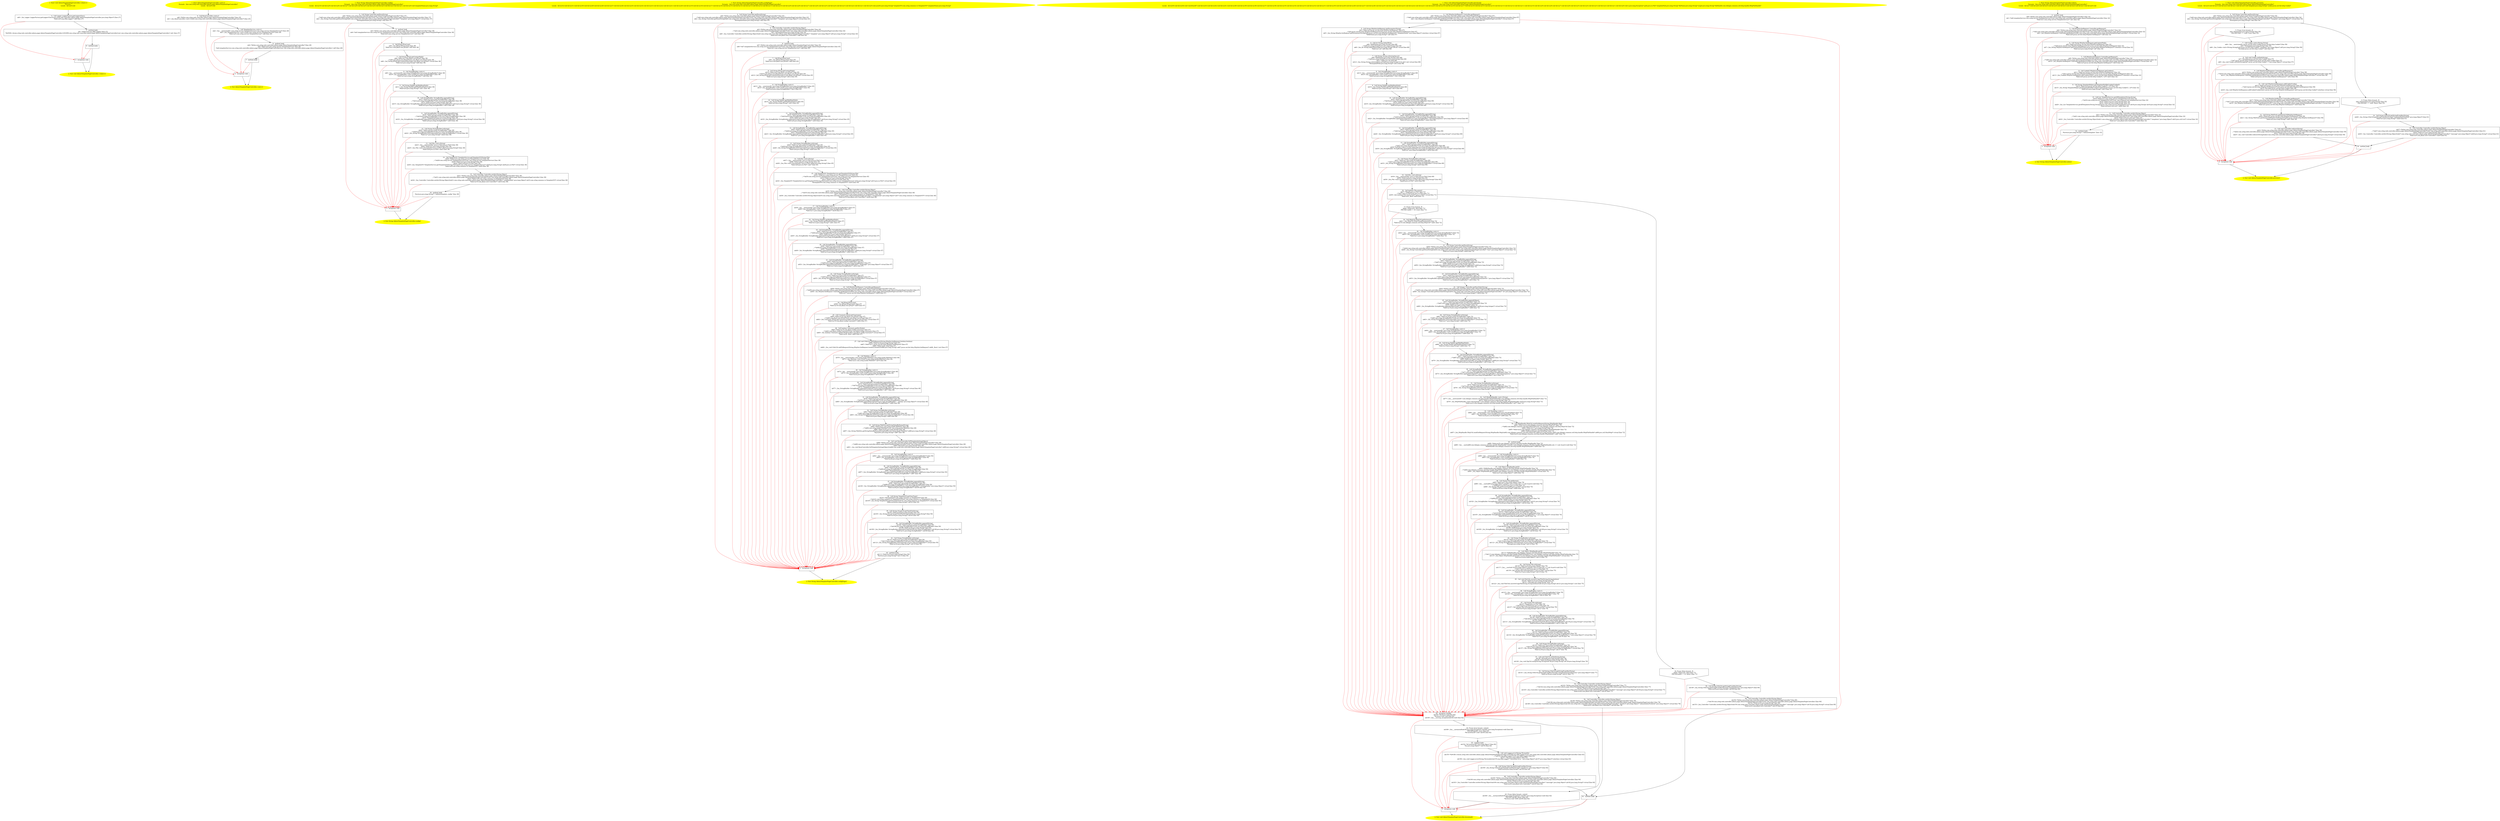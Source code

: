 /* @generated */
digraph cfg {
"com.zrlog.web.controller.admin.page.AdminTemplatePageController.<clinit>():void.2c941bafdc4fdf22d40774bf9df60bbb_1" [label="1: Start void AdminTemplatePageController.<clinit>()\nFormals: \nLocals:  $irvar0:void \n  " color=yellow style=filled]
	

	 "com.zrlog.web.controller.admin.page.AdminTemplatePageController.<clinit>():void.2c941bafdc4fdf22d40774bf9df60bbb_1" -> "com.zrlog.web.controller.admin.page.AdminTemplatePageController.<clinit>():void.2c941bafdc4fdf22d40774bf9df60bbb_4" ;
"com.zrlog.web.controller.admin.page.AdminTemplatePageController.<clinit>():void.2c941bafdc4fdf22d40774bf9df60bbb_2" [label="2: Exit void AdminTemplatePageController.<clinit>() \n  " color=yellow style=filled]
	

"com.zrlog.web.controller.admin.page.AdminTemplatePageController.<clinit>():void.2c941bafdc4fdf22d40774bf9df60bbb_3" [label="3:  exceptions sink \n  " shape="box"]
	

	 "com.zrlog.web.controller.admin.page.AdminTemplatePageController.<clinit>():void.2c941bafdc4fdf22d40774bf9df60bbb_3" -> "com.zrlog.web.controller.admin.page.AdminTemplatePageController.<clinit>():void.2c941bafdc4fdf22d40774bf9df60bbb_2" ;
"com.zrlog.web.controller.admin.page.AdminTemplatePageController.<clinit>():void.2c941bafdc4fdf22d40774bf9df60bbb_4" [label="4:  Call Logger LoggerFactory.getLogger(Class) \n   n$0=_fun_Logger LoggerFactory.getLogger(Class)(com.zrlog.web.controller.admin.page.AdminTemplatePageController:java.lang.Object*) [line 27]\n  *&$irvar0:org.slf4j.Logger*=n$0 [line 27]\n " shape="box"]
	

	 "com.zrlog.web.controller.admin.page.AdminTemplatePageController.<clinit>():void.2c941bafdc4fdf22d40774bf9df60bbb_4" -> "com.zrlog.web.controller.admin.page.AdminTemplatePageController.<clinit>():void.2c941bafdc4fdf22d40774bf9df60bbb_5" ;
	 "com.zrlog.web.controller.admin.page.AdminTemplatePageController.<clinit>():void.2c941bafdc4fdf22d40774bf9df60bbb_4" -> "com.zrlog.web.controller.admin.page.AdminTemplatePageController.<clinit>():void.2c941bafdc4fdf22d40774bf9df60bbb_3" [color="red" ];
"com.zrlog.web.controller.admin.page.AdminTemplatePageController.<clinit>():void.2c941bafdc4fdf22d40774bf9df60bbb_5" [label="5:  method_body \n   n$1=*&$irvar0:org.slf4j.Logger* [line 27]\n  *&#GB<>$com.zrlog.web.controller.admin.page.AdminTemplatePageController.LOGGER:com.zrlog.web.controller.admin.page.AdminTemplatePageController(root com.zrlog.web.controller.admin.page.AdminTemplatePageController)=n$1 [line 27]\n " shape="box"]
	

	 "com.zrlog.web.controller.admin.page.AdminTemplatePageController.<clinit>():void.2c941bafdc4fdf22d40774bf9df60bbb_5" -> "com.zrlog.web.controller.admin.page.AdminTemplatePageController.<clinit>():void.2c941bafdc4fdf22d40774bf9df60bbb_6" ;
	 "com.zrlog.web.controller.admin.page.AdminTemplatePageController.<clinit>():void.2c941bafdc4fdf22d40774bf9df60bbb_5" -> "com.zrlog.web.controller.admin.page.AdminTemplatePageController.<clinit>():void.2c941bafdc4fdf22d40774bf9df60bbb_3" [color="red" ];
"com.zrlog.web.controller.admin.page.AdminTemplatePageController.<clinit>():void.2c941bafdc4fdf22d40774bf9df60bbb_6" [label="6:  method_body \n  " shape="box"]
	

	 "com.zrlog.web.controller.admin.page.AdminTemplatePageController.<clinit>():void.2c941bafdc4fdf22d40774bf9df60bbb_6" -> "com.zrlog.web.controller.admin.page.AdminTemplatePageController.<clinit>():void.2c941bafdc4fdf22d40774bf9df60bbb_2" ;
	 "com.zrlog.web.controller.admin.page.AdminTemplatePageController.<clinit>():void.2c941bafdc4fdf22d40774bf9df60bbb_6" -> "com.zrlog.web.controller.admin.page.AdminTemplatePageController.<clinit>():void.2c941bafdc4fdf22d40774bf9df60bbb_3" [color="red" ];
"com.zrlog.web.controller.admin.page.AdminTemplatePageController.<init>().77b37a2fe5982bf6d2684a3b715c9089_1" [label="1: Start AdminTemplatePageController.<init>()\nFormals:  this:com.zrlog.web.controller.admin.page.AdminTemplatePageController*\nLocals:  $irvar0:void \n  " color=yellow style=filled]
	

	 "com.zrlog.web.controller.admin.page.AdminTemplatePageController.<init>().77b37a2fe5982bf6d2684a3b715c9089_1" -> "com.zrlog.web.controller.admin.page.AdminTemplatePageController.<init>().77b37a2fe5982bf6d2684a3b715c9089_4" ;
"com.zrlog.web.controller.admin.page.AdminTemplatePageController.<init>().77b37a2fe5982bf6d2684a3b715c9089_2" [label="2: Exit AdminTemplatePageController.<init>() \n  " color=yellow style=filled]
	

"com.zrlog.web.controller.admin.page.AdminTemplatePageController.<init>().77b37a2fe5982bf6d2684a3b715c9089_3" [label="3:  exceptions sink \n  " shape="box"]
	

	 "com.zrlog.web.controller.admin.page.AdminTemplatePageController.<init>().77b37a2fe5982bf6d2684a3b715c9089_3" -> "com.zrlog.web.controller.admin.page.AdminTemplatePageController.<init>().77b37a2fe5982bf6d2684a3b715c9089_2" ;
"com.zrlog.web.controller.admin.page.AdminTemplatePageController.<init>().77b37a2fe5982bf6d2684a3b715c9089_4" [label="4:  Call BaseController.<init>() \n   n$0=*&this:com.zrlog.web.controller.admin.page.AdminTemplatePageController* [line 25]\n  n$1=_fun_BaseController.<init>()(n$0:com.zrlog.web.controller.admin.page.AdminTemplatePageController*) [line 25]\n " shape="box"]
	

	 "com.zrlog.web.controller.admin.page.AdminTemplatePageController.<init>().77b37a2fe5982bf6d2684a3b715c9089_4" -> "com.zrlog.web.controller.admin.page.AdminTemplatePageController.<init>().77b37a2fe5982bf6d2684a3b715c9089_5" ;
	 "com.zrlog.web.controller.admin.page.AdminTemplatePageController.<init>().77b37a2fe5982bf6d2684a3b715c9089_4" -> "com.zrlog.web.controller.admin.page.AdminTemplatePageController.<init>().77b37a2fe5982bf6d2684a3b715c9089_3" [color="red" ];
"com.zrlog.web.controller.admin.page.AdminTemplatePageController.<init>().77b37a2fe5982bf6d2684a3b715c9089_5" [label="5:  Call TemplateService.<init>() \n   n$2=_fun___new(sizeof(t=com.zrlog.service.TemplateService):com.zrlog.service.TemplateService*) [line 29]\n  n$3=_fun_TemplateService.<init>()(n$2:com.zrlog.service.TemplateService*) [line 29]\n  *&$irvar0:com.zrlog.service.TemplateService*=n$2 [line 29]\n " shape="box"]
	

	 "com.zrlog.web.controller.admin.page.AdminTemplatePageController.<init>().77b37a2fe5982bf6d2684a3b715c9089_5" -> "com.zrlog.web.controller.admin.page.AdminTemplatePageController.<init>().77b37a2fe5982bf6d2684a3b715c9089_6" ;
	 "com.zrlog.web.controller.admin.page.AdminTemplatePageController.<init>().77b37a2fe5982bf6d2684a3b715c9089_5" -> "com.zrlog.web.controller.admin.page.AdminTemplatePageController.<init>().77b37a2fe5982bf6d2684a3b715c9089_3" [color="red" ];
"com.zrlog.web.controller.admin.page.AdminTemplatePageController.<init>().77b37a2fe5982bf6d2684a3b715c9089_6" [label="6:  method_body \n   n$4=*&this:com.zrlog.web.controller.admin.page.AdminTemplatePageController* [line 29]\n  n$5=*&$irvar0:com.zrlog.service.TemplateService* [line 29]\n  *n$4.templateService:com.zrlog.web.controller.admin.page.AdminTemplatePageController(root com.zrlog.web.controller.admin.page.AdminTemplatePageController)=n$5 [line 29]\n " shape="box"]
	

	 "com.zrlog.web.controller.admin.page.AdminTemplatePageController.<init>().77b37a2fe5982bf6d2684a3b715c9089_6" -> "com.zrlog.web.controller.admin.page.AdminTemplatePageController.<init>().77b37a2fe5982bf6d2684a3b715c9089_7" ;
	 "com.zrlog.web.controller.admin.page.AdminTemplatePageController.<init>().77b37a2fe5982bf6d2684a3b715c9089_6" -> "com.zrlog.web.controller.admin.page.AdminTemplatePageController.<init>().77b37a2fe5982bf6d2684a3b715c9089_3" [color="red" ];
"com.zrlog.web.controller.admin.page.AdminTemplatePageController.<init>().77b37a2fe5982bf6d2684a3b715c9089_7" [label="7:  method_body \n  " shape="box"]
	

	 "com.zrlog.web.controller.admin.page.AdminTemplatePageController.<init>().77b37a2fe5982bf6d2684a3b715c9089_7" -> "com.zrlog.web.controller.admin.page.AdminTemplatePageController.<init>().77b37a2fe5982bf6d2684a3b715c9089_2" ;
	 "com.zrlog.web.controller.admin.page.AdminTemplatePageController.<init>().77b37a2fe5982bf6d2684a3b715c9089_7" -> "com.zrlog.web.controller.admin.page.AdminTemplatePageController.<init>().77b37a2fe5982bf6d2684a3b715c9089_3" [color="red" ];
"com.zrlog.web.controller.admin.page.AdminTemplatePageController.config():java.lang.String.1ce69778b06706c1d21e8db20f580543_1" [label="1: Start String AdminTemplatePageController.config()\nFormals:  this:com.zrlog.web.controller.admin.page.AdminTemplatePageController*\nLocals:  $irvar10:void $irvar9:void $irvar8:void $irvar7:void $irvar6:void $irvar5:void $irvar4:void $irvar3:void $irvar2:void $irvar1:void $irvar0:void templateName:java.lang.String* \n  " color=yellow style=filled]
	

	 "com.zrlog.web.controller.admin.page.AdminTemplatePageController.config():java.lang.String.1ce69778b06706c1d21e8db20f580543_1" -> "com.zrlog.web.controller.admin.page.AdminTemplatePageController.config():java.lang.String.1ce69778b06706c1d21e8db20f580543_4" ;
"com.zrlog.web.controller.admin.page.AdminTemplatePageController.config():java.lang.String.1ce69778b06706c1d21e8db20f580543_2" [label="2: Exit String AdminTemplatePageController.config() \n  " color=yellow style=filled]
	

"com.zrlog.web.controller.admin.page.AdminTemplatePageController.config():java.lang.String.1ce69778b06706c1d21e8db20f580543_3" [label="3:  exceptions sink \n  " shape="box"]
	

	 "com.zrlog.web.controller.admin.page.AdminTemplatePageController.config():java.lang.String.1ce69778b06706c1d21e8db20f580543_3" -> "com.zrlog.web.controller.admin.page.AdminTemplatePageController.config():java.lang.String.1ce69778b06706c1d21e8db20f580543_2" ;
"com.zrlog.web.controller.admin.page.AdminTemplatePageController.config():java.lang.String.1ce69778b06706c1d21e8db20f580543_4" [label="4:  Call String Controller.getPara(String) \n   n$0=*&this:com.zrlog.web.controller.admin.page.AdminTemplatePageController* [line 37]\n  _=*n$0:com.zrlog.web.controller.admin.page.AdminTemplatePageController*(root com.zrlog.web.controller.admin.page.AdminTemplatePageController) [line 37]\n  n$2=_fun_String Controller.getPara(String)(n$0:com.zrlog.web.controller.admin.page.AdminTemplatePageController*,\"template\":java.lang.Object*) virtual [line 37]\n  *&templateName:java.lang.String*=n$2 [line 37]\n " shape="box"]
	

	 "com.zrlog.web.controller.admin.page.AdminTemplatePageController.config():java.lang.String.1ce69778b06706c1d21e8db20f580543_4" -> "com.zrlog.web.controller.admin.page.AdminTemplatePageController.config():java.lang.String.1ce69778b06706c1d21e8db20f580543_5" ;
	 "com.zrlog.web.controller.admin.page.AdminTemplatePageController.config():java.lang.String.1ce69778b06706c1d21e8db20f580543_4" -> "com.zrlog.web.controller.admin.page.AdminTemplatePageController.config():java.lang.String.1ce69778b06706c1d21e8db20f580543_3" [color="red" ];
"com.zrlog.web.controller.admin.page.AdminTemplatePageController.config():java.lang.String.1ce69778b06706c1d21e8db20f580543_5" [label="5:  method_body \n   n$3=*&this:com.zrlog.web.controller.admin.page.AdminTemplatePageController* [line 38]\n  n$4=*n$3.templateService:com.zrlog.service.TemplateService*(root com.zrlog.web.controller.admin.page.AdminTemplatePageController) [line 38]\n  *&$irvar0:com.zrlog.service.TemplateService*=n$4 [line 38]\n " shape="box"]
	

	 "com.zrlog.web.controller.admin.page.AdminTemplatePageController.config():java.lang.String.1ce69778b06706c1d21e8db20f580543_5" -> "com.zrlog.web.controller.admin.page.AdminTemplatePageController.config():java.lang.String.1ce69778b06706c1d21e8db20f580543_6" ;
	 "com.zrlog.web.controller.admin.page.AdminTemplatePageController.config():java.lang.String.1ce69778b06706c1d21e8db20f580543_5" -> "com.zrlog.web.controller.admin.page.AdminTemplatePageController.config():java.lang.String.1ce69778b06706c1d21e8db20f580543_3" [color="red" ];
"com.zrlog.web.controller.admin.page.AdminTemplatePageController.config():java.lang.String.1ce69778b06706c1d21e8db20f580543_6" [label="6:  Call JFinal JFinal.me() \n   n$5=_fun_JFinal JFinal.me()() [line 38]\n  *&$irvar1:com.jfinal.core.JFinal*=n$5 [line 38]\n " shape="box"]
	

	 "com.zrlog.web.controller.admin.page.AdminTemplatePageController.config():java.lang.String.1ce69778b06706c1d21e8db20f580543_6" -> "com.zrlog.web.controller.admin.page.AdminTemplatePageController.config():java.lang.String.1ce69778b06706c1d21e8db20f580543_7" ;
	 "com.zrlog.web.controller.admin.page.AdminTemplatePageController.config():java.lang.String.1ce69778b06706c1d21e8db20f580543_6" -> "com.zrlog.web.controller.admin.page.AdminTemplatePageController.config():java.lang.String.1ce69778b06706c1d21e8db20f580543_3" [color="red" ];
"com.zrlog.web.controller.admin.page.AdminTemplatePageController.config():java.lang.String.1ce69778b06706c1d21e8db20f580543_7" [label="7:  Call String JFinal.getContextPath() \n   n$6=*&$irvar1:com.jfinal.core.JFinal* [line 38]\n  _=*n$6:com.jfinal.core.JFinal*(root com.jfinal.core.JFinal) [line 38]\n  n$8=_fun_String JFinal.getContextPath()(n$6:com.jfinal.core.JFinal*) virtual [line 38]\n  *&$irvar2:java.lang.String*=n$8 [line 38]\n " shape="box"]
	

	 "com.zrlog.web.controller.admin.page.AdminTemplatePageController.config():java.lang.String.1ce69778b06706c1d21e8db20f580543_7" -> "com.zrlog.web.controller.admin.page.AdminTemplatePageController.config():java.lang.String.1ce69778b06706c1d21e8db20f580543_8" ;
	 "com.zrlog.web.controller.admin.page.AdminTemplatePageController.config():java.lang.String.1ce69778b06706c1d21e8db20f580543_7" -> "com.zrlog.web.controller.admin.page.AdminTemplatePageController.config():java.lang.String.1ce69778b06706c1d21e8db20f580543_3" [color="red" ];
"com.zrlog.web.controller.admin.page.AdminTemplatePageController.config():java.lang.String.1ce69778b06706c1d21e8db20f580543_8" [label="8:  Call StringBuilder.<init>() \n   n$9=_fun___new(sizeof(t=java.lang.StringBuilder):java.lang.StringBuilder*) [line 38]\n  n$10=_fun_StringBuilder.<init>()(n$9:java.lang.StringBuilder*) [line 38]\n  *&$irvar3:java.lang.StringBuilder*=n$9 [line 38]\n " shape="box"]
	

	 "com.zrlog.web.controller.admin.page.AdminTemplatePageController.config():java.lang.String.1ce69778b06706c1d21e8db20f580543_8" -> "com.zrlog.web.controller.admin.page.AdminTemplatePageController.config():java.lang.String.1ce69778b06706c1d21e8db20f580543_9" ;
	 "com.zrlog.web.controller.admin.page.AdminTemplatePageController.config():java.lang.String.1ce69778b06706c1d21e8db20f580543_8" -> "com.zrlog.web.controller.admin.page.AdminTemplatePageController.config():java.lang.String.1ce69778b06706c1d21e8db20f580543_3" [color="red" ];
"com.zrlog.web.controller.admin.page.AdminTemplatePageController.config():java.lang.String.1ce69778b06706c1d21e8db20f580543_9" [label="9:  Call String PathKit.getWebRootPath() \n   n$11=_fun_String PathKit.getWebRootPath()() [line 38]\n  *&$irvar4:java.lang.String*=n$11 [line 38]\n " shape="box"]
	

	 "com.zrlog.web.controller.admin.page.AdminTemplatePageController.config():java.lang.String.1ce69778b06706c1d21e8db20f580543_9" -> "com.zrlog.web.controller.admin.page.AdminTemplatePageController.config():java.lang.String.1ce69778b06706c1d21e8db20f580543_10" ;
	 "com.zrlog.web.controller.admin.page.AdminTemplatePageController.config():java.lang.String.1ce69778b06706c1d21e8db20f580543_9" -> "com.zrlog.web.controller.admin.page.AdminTemplatePageController.config():java.lang.String.1ce69778b06706c1d21e8db20f580543_3" [color="red" ];
"com.zrlog.web.controller.admin.page.AdminTemplatePageController.config():java.lang.String.1ce69778b06706c1d21e8db20f580543_10" [label="10:  Call StringBuilder StringBuilder.append(String) \n   n$12=*&$irvar3:java.lang.StringBuilder* [line 38]\n  _=*n$12:java.lang.StringBuilder*(root java.lang.StringBuilder) [line 38]\n  n$14=*&$irvar4:java.lang.String* [line 38]\n  n$15=_fun_StringBuilder StringBuilder.append(String)(n$12:java.lang.StringBuilder*,n$14:java.lang.String*) virtual [line 38]\n  *&$irvar5:java.lang.StringBuilder*=n$15 [line 38]\n " shape="box"]
	

	 "com.zrlog.web.controller.admin.page.AdminTemplatePageController.config():java.lang.String.1ce69778b06706c1d21e8db20f580543_10" -> "com.zrlog.web.controller.admin.page.AdminTemplatePageController.config():java.lang.String.1ce69778b06706c1d21e8db20f580543_11" ;
	 "com.zrlog.web.controller.admin.page.AdminTemplatePageController.config():java.lang.String.1ce69778b06706c1d21e8db20f580543_10" -> "com.zrlog.web.controller.admin.page.AdminTemplatePageController.config():java.lang.String.1ce69778b06706c1d21e8db20f580543_3" [color="red" ];
"com.zrlog.web.controller.admin.page.AdminTemplatePageController.config():java.lang.String.1ce69778b06706c1d21e8db20f580543_11" [label="11:  Call StringBuilder StringBuilder.append(String) \n   n$16=*&$irvar5:java.lang.StringBuilder* [line 38]\n  _=*n$16:java.lang.StringBuilder*(root java.lang.StringBuilder) [line 38]\n  n$18=*&templateName:java.lang.String* [line 38]\n  n$19=_fun_StringBuilder StringBuilder.append(String)(n$16:java.lang.StringBuilder*,n$18:java.lang.String*) virtual [line 38]\n  *&$irvar6:java.lang.StringBuilder*=n$19 [line 38]\n " shape="box"]
	

	 "com.zrlog.web.controller.admin.page.AdminTemplatePageController.config():java.lang.String.1ce69778b06706c1d21e8db20f580543_11" -> "com.zrlog.web.controller.admin.page.AdminTemplatePageController.config():java.lang.String.1ce69778b06706c1d21e8db20f580543_12" ;
	 "com.zrlog.web.controller.admin.page.AdminTemplatePageController.config():java.lang.String.1ce69778b06706c1d21e8db20f580543_11" -> "com.zrlog.web.controller.admin.page.AdminTemplatePageController.config():java.lang.String.1ce69778b06706c1d21e8db20f580543_3" [color="red" ];
"com.zrlog.web.controller.admin.page.AdminTemplatePageController.config():java.lang.String.1ce69778b06706c1d21e8db20f580543_12" [label="12:  Call String StringBuilder.toString() \n   n$20=*&$irvar6:java.lang.StringBuilder* [line 38]\n  _=*n$20:java.lang.StringBuilder*(root java.lang.StringBuilder) [line 38]\n  n$22=_fun_String StringBuilder.toString()(n$20:java.lang.StringBuilder*) virtual [line 38]\n  *&$irvar7:java.lang.String*=n$22 [line 38]\n " shape="box"]
	

	 "com.zrlog.web.controller.admin.page.AdminTemplatePageController.config():java.lang.String.1ce69778b06706c1d21e8db20f580543_12" -> "com.zrlog.web.controller.admin.page.AdminTemplatePageController.config():java.lang.String.1ce69778b06706c1d21e8db20f580543_13" ;
	 "com.zrlog.web.controller.admin.page.AdminTemplatePageController.config():java.lang.String.1ce69778b06706c1d21e8db20f580543_12" -> "com.zrlog.web.controller.admin.page.AdminTemplatePageController.config():java.lang.String.1ce69778b06706c1d21e8db20f580543_3" [color="red" ];
"com.zrlog.web.controller.admin.page.AdminTemplatePageController.config():java.lang.String.1ce69778b06706c1d21e8db20f580543_13" [label="13:  Call File.<init>(String) \n   n$23=_fun___new(sizeof(t=java.io.File):java.io.File*) [line 38]\n  n$24=*&$irvar7:java.lang.String* [line 38]\n  n$25=_fun_File.<init>(String)(n$23:java.io.File*,n$24:java.lang.String*) [line 38]\n  *&$irvar8:java.io.File*=n$23 [line 38]\n " shape="box"]
	

	 "com.zrlog.web.controller.admin.page.AdminTemplatePageController.config():java.lang.String.1ce69778b06706c1d21e8db20f580543_13" -> "com.zrlog.web.controller.admin.page.AdminTemplatePageController.config():java.lang.String.1ce69778b06706c1d21e8db20f580543_14" ;
	 "com.zrlog.web.controller.admin.page.AdminTemplatePageController.config():java.lang.String.1ce69778b06706c1d21e8db20f580543_13" -> "com.zrlog.web.controller.admin.page.AdminTemplatePageController.config():java.lang.String.1ce69778b06706c1d21e8db20f580543_3" [color="red" ];
"com.zrlog.web.controller.admin.page.AdminTemplatePageController.config():java.lang.String.1ce69778b06706c1d21e8db20f580543_14" [label="14:  Call TemplateVO TemplateService.getTemplateVO(String,File) \n   n$26=*&$irvar0:com.zrlog.service.TemplateService* [line 38]\n  _=*n$26:com.zrlog.service.TemplateService*(root com.zrlog.service.TemplateService) [line 38]\n  n$28=*&$irvar2:java.lang.String* [line 38]\n  n$29=*&$irvar8:java.io.File* [line 38]\n  n$30=_fun_TemplateVO TemplateService.getTemplateVO(String,File)(n$26:com.zrlog.service.TemplateService*,n$28:java.lang.String*,n$29:java.io.File*) virtual [line 38]\n  *&$irvar9:com.zrlog.common.vo.TemplateVO*=n$30 [line 38]\n " shape="box"]
	

	 "com.zrlog.web.controller.admin.page.AdminTemplatePageController.config():java.lang.String.1ce69778b06706c1d21e8db20f580543_14" -> "com.zrlog.web.controller.admin.page.AdminTemplatePageController.config():java.lang.String.1ce69778b06706c1d21e8db20f580543_15" ;
	 "com.zrlog.web.controller.admin.page.AdminTemplatePageController.config():java.lang.String.1ce69778b06706c1d21e8db20f580543_14" -> "com.zrlog.web.controller.admin.page.AdminTemplatePageController.config():java.lang.String.1ce69778b06706c1d21e8db20f580543_3" [color="red" ];
"com.zrlog.web.controller.admin.page.AdminTemplatePageController.config():java.lang.String.1ce69778b06706c1d21e8db20f580543_15" [label="15:  Call Controller Controller.setAttr(String,Object) \n   n$31=*&this:com.zrlog.web.controller.admin.page.AdminTemplatePageController* [line 38]\n  _=*n$31:com.zrlog.web.controller.admin.page.AdminTemplatePageController*(root com.zrlog.web.controller.admin.page.AdminTemplatePageController) [line 38]\n  n$33=*&$irvar9:com.zrlog.common.vo.TemplateVO* [line 38]\n  n$34=_fun_Controller Controller.setAttr(String,Object)(n$31:com.zrlog.web.controller.admin.page.AdminTemplatePageController*,\"templateInfo\":java.lang.Object*,n$33:com.zrlog.common.vo.TemplateVO*) virtual [line 38]\n  *&$irvar10:com.jfinal.core.Controller*=n$34 [line 38]\n " shape="box"]
	

	 "com.zrlog.web.controller.admin.page.AdminTemplatePageController.config():java.lang.String.1ce69778b06706c1d21e8db20f580543_15" -> "com.zrlog.web.controller.admin.page.AdminTemplatePageController.config():java.lang.String.1ce69778b06706c1d21e8db20f580543_16" ;
	 "com.zrlog.web.controller.admin.page.AdminTemplatePageController.config():java.lang.String.1ce69778b06706c1d21e8db20f580543_15" -> "com.zrlog.web.controller.admin.page.AdminTemplatePageController.config():java.lang.String.1ce69778b06706c1d21e8db20f580543_3" [color="red" ];
"com.zrlog.web.controller.admin.page.AdminTemplatePageController.config():java.lang.String.1ce69778b06706c1d21e8db20f580543_16" [label="16:  method_body \n   *&return:java.lang.String*=\"/admin/template_config\" [line 39]\n " shape="box"]
	

	 "com.zrlog.web.controller.admin.page.AdminTemplatePageController.config():java.lang.String.1ce69778b06706c1d21e8db20f580543_16" -> "com.zrlog.web.controller.admin.page.AdminTemplatePageController.config():java.lang.String.1ce69778b06706c1d21e8db20f580543_2" ;
	 "com.zrlog.web.controller.admin.page.AdminTemplatePageController.config():java.lang.String.1ce69778b06706c1d21e8db20f580543_16" -> "com.zrlog.web.controller.admin.page.AdminTemplatePageController.config():java.lang.String.1ce69778b06706c1d21e8db20f580543_3" [color="red" ];
"com.zrlog.web.controller.admin.page.AdminTemplatePageController.configPage():java.lang.String.2957a9aad2cc66a1eee06aa8bf4364f2_1" [label="1: Start String AdminTemplatePageController.configPage()\nFormals:  this:com.zrlog.web.controller.admin.page.AdminTemplatePageController*\nLocals:  $irvar32:void $irvar31:void $irvar30:void $irvar29:void $irvar28:void $irvar27:void $irvar26:void $irvar25:void $irvar24:void $irvar23:void $irvar22:void $irvar21:void $irvar20:void $irvar19:void $irvar18:void $irvar17:void $irvar16:void $irvar15:void $irvar14:void $irvar13:void $irvar12:void $irvar11:void $irvar10:void $irvar9:void $irvar8:void $irvar7:void $irvar6:void $irvar5:void $irvar4:void $irvar3:void $irvar2:void $irvar1:void $irvar0:void jsonStr:java.lang.String* templateVO:com.zrlog.common.vo.TemplateVO* templateName:java.lang.String* \n  " color=yellow style=filled]
	

	 "com.zrlog.web.controller.admin.page.AdminTemplatePageController.configPage():java.lang.String.2957a9aad2cc66a1eee06aa8bf4364f2_1" -> "com.zrlog.web.controller.admin.page.AdminTemplatePageController.configPage():java.lang.String.2957a9aad2cc66a1eee06aa8bf4364f2_4" ;
"com.zrlog.web.controller.admin.page.AdminTemplatePageController.configPage():java.lang.String.2957a9aad2cc66a1eee06aa8bf4364f2_2" [label="2: Exit String AdminTemplatePageController.configPage() \n  " color=yellow style=filled]
	

"com.zrlog.web.controller.admin.page.AdminTemplatePageController.configPage():java.lang.String.2957a9aad2cc66a1eee06aa8bf4364f2_3" [label="3:  exceptions sink \n  " shape="box"]
	

	 "com.zrlog.web.controller.admin.page.AdminTemplatePageController.configPage():java.lang.String.2957a9aad2cc66a1eee06aa8bf4364f2_3" -> "com.zrlog.web.controller.admin.page.AdminTemplatePageController.configPage():java.lang.String.2957a9aad2cc66a1eee06aa8bf4364f2_2" ;
"com.zrlog.web.controller.admin.page.AdminTemplatePageController.configPage():java.lang.String.2957a9aad2cc66a1eee06aa8bf4364f2_4" [label="4:  Call String Controller.getPara(String) \n   n$0=*&this:com.zrlog.web.controller.admin.page.AdminTemplatePageController* [line 43]\n  _=*n$0:com.zrlog.web.controller.admin.page.AdminTemplatePageController*(root com.zrlog.web.controller.admin.page.AdminTemplatePageController) [line 43]\n  n$2=_fun_String Controller.getPara(String)(n$0:com.zrlog.web.controller.admin.page.AdminTemplatePageController*,\"template\":java.lang.Object*) virtual [line 43]\n  *&templateName:java.lang.String*=n$2 [line 43]\n " shape="box"]
	

	 "com.zrlog.web.controller.admin.page.AdminTemplatePageController.configPage():java.lang.String.2957a9aad2cc66a1eee06aa8bf4364f2_4" -> "com.zrlog.web.controller.admin.page.AdminTemplatePageController.configPage():java.lang.String.2957a9aad2cc66a1eee06aa8bf4364f2_5" ;
	 "com.zrlog.web.controller.admin.page.AdminTemplatePageController.configPage():java.lang.String.2957a9aad2cc66a1eee06aa8bf4364f2_4" -> "com.zrlog.web.controller.admin.page.AdminTemplatePageController.configPage():java.lang.String.2957a9aad2cc66a1eee06aa8bf4364f2_3" [color="red" ];
"com.zrlog.web.controller.admin.page.AdminTemplatePageController.configPage():java.lang.String.2957a9aad2cc66a1eee06aa8bf4364f2_5" [label="5:  Call Controller Controller.setAttr(String,Object) \n   n$3=*&this:com.zrlog.web.controller.admin.page.AdminTemplatePageController* [line 44]\n  _=*n$3:com.zrlog.web.controller.admin.page.AdminTemplatePageController*(root com.zrlog.web.controller.admin.page.AdminTemplatePageController) [line 44]\n  n$5=*&templateName:java.lang.String* [line 44]\n  n$6=_fun_Controller Controller.setAttr(String,Object)(n$3:com.zrlog.web.controller.admin.page.AdminTemplatePageController*,\"template\":java.lang.Object*,n$5:java.lang.String*) virtual [line 44]\n  *&$irvar0:com.jfinal.core.Controller*=n$6 [line 44]\n " shape="box"]
	

	 "com.zrlog.web.controller.admin.page.AdminTemplatePageController.configPage():java.lang.String.2957a9aad2cc66a1eee06aa8bf4364f2_5" -> "com.zrlog.web.controller.admin.page.AdminTemplatePageController.configPage():java.lang.String.2957a9aad2cc66a1eee06aa8bf4364f2_6" ;
	 "com.zrlog.web.controller.admin.page.AdminTemplatePageController.configPage():java.lang.String.2957a9aad2cc66a1eee06aa8bf4364f2_5" -> "com.zrlog.web.controller.admin.page.AdminTemplatePageController.configPage():java.lang.String.2957a9aad2cc66a1eee06aa8bf4364f2_3" [color="red" ];
"com.zrlog.web.controller.admin.page.AdminTemplatePageController.configPage():java.lang.String.2957a9aad2cc66a1eee06aa8bf4364f2_6" [label="6:  method_body \n   n$7=*&this:com.zrlog.web.controller.admin.page.AdminTemplatePageController* [line 45]\n  n$8=*n$7.templateService:com.zrlog.service.TemplateService*(root com.zrlog.web.controller.admin.page.AdminTemplatePageController) [line 45]\n  *&$irvar1:com.zrlog.service.TemplateService*=n$8 [line 45]\n " shape="box"]
	

	 "com.zrlog.web.controller.admin.page.AdminTemplatePageController.configPage():java.lang.String.2957a9aad2cc66a1eee06aa8bf4364f2_6" -> "com.zrlog.web.controller.admin.page.AdminTemplatePageController.configPage():java.lang.String.2957a9aad2cc66a1eee06aa8bf4364f2_7" ;
	 "com.zrlog.web.controller.admin.page.AdminTemplatePageController.configPage():java.lang.String.2957a9aad2cc66a1eee06aa8bf4364f2_6" -> "com.zrlog.web.controller.admin.page.AdminTemplatePageController.configPage():java.lang.String.2957a9aad2cc66a1eee06aa8bf4364f2_3" [color="red" ];
"com.zrlog.web.controller.admin.page.AdminTemplatePageController.configPage():java.lang.String.2957a9aad2cc66a1eee06aa8bf4364f2_7" [label="7:  Call JFinal JFinal.me() \n   n$9=_fun_JFinal JFinal.me()() [line 45]\n  *&$irvar2:com.jfinal.core.JFinal*=n$9 [line 45]\n " shape="box"]
	

	 "com.zrlog.web.controller.admin.page.AdminTemplatePageController.configPage():java.lang.String.2957a9aad2cc66a1eee06aa8bf4364f2_7" -> "com.zrlog.web.controller.admin.page.AdminTemplatePageController.configPage():java.lang.String.2957a9aad2cc66a1eee06aa8bf4364f2_8" ;
	 "com.zrlog.web.controller.admin.page.AdminTemplatePageController.configPage():java.lang.String.2957a9aad2cc66a1eee06aa8bf4364f2_7" -> "com.zrlog.web.controller.admin.page.AdminTemplatePageController.configPage():java.lang.String.2957a9aad2cc66a1eee06aa8bf4364f2_3" [color="red" ];
"com.zrlog.web.controller.admin.page.AdminTemplatePageController.configPage():java.lang.String.2957a9aad2cc66a1eee06aa8bf4364f2_8" [label="8:  Call String JFinal.getContextPath() \n   n$10=*&$irvar2:com.jfinal.core.JFinal* [line 45]\n  _=*n$10:com.jfinal.core.JFinal*(root com.jfinal.core.JFinal) [line 45]\n  n$12=_fun_String JFinal.getContextPath()(n$10:com.jfinal.core.JFinal*) virtual [line 45]\n  *&$irvar3:java.lang.String*=n$12 [line 45]\n " shape="box"]
	

	 "com.zrlog.web.controller.admin.page.AdminTemplatePageController.configPage():java.lang.String.2957a9aad2cc66a1eee06aa8bf4364f2_8" -> "com.zrlog.web.controller.admin.page.AdminTemplatePageController.configPage():java.lang.String.2957a9aad2cc66a1eee06aa8bf4364f2_9" ;
	 "com.zrlog.web.controller.admin.page.AdminTemplatePageController.configPage():java.lang.String.2957a9aad2cc66a1eee06aa8bf4364f2_8" -> "com.zrlog.web.controller.admin.page.AdminTemplatePageController.configPage():java.lang.String.2957a9aad2cc66a1eee06aa8bf4364f2_3" [color="red" ];
"com.zrlog.web.controller.admin.page.AdminTemplatePageController.configPage():java.lang.String.2957a9aad2cc66a1eee06aa8bf4364f2_9" [label="9:  Call StringBuilder.<init>() \n   n$13=_fun___new(sizeof(t=java.lang.StringBuilder):java.lang.StringBuilder*) [line 45]\n  n$14=_fun_StringBuilder.<init>()(n$13:java.lang.StringBuilder*) [line 45]\n  *&$irvar4:java.lang.StringBuilder*=n$13 [line 45]\n " shape="box"]
	

	 "com.zrlog.web.controller.admin.page.AdminTemplatePageController.configPage():java.lang.String.2957a9aad2cc66a1eee06aa8bf4364f2_9" -> "com.zrlog.web.controller.admin.page.AdminTemplatePageController.configPage():java.lang.String.2957a9aad2cc66a1eee06aa8bf4364f2_10" ;
	 "com.zrlog.web.controller.admin.page.AdminTemplatePageController.configPage():java.lang.String.2957a9aad2cc66a1eee06aa8bf4364f2_9" -> "com.zrlog.web.controller.admin.page.AdminTemplatePageController.configPage():java.lang.String.2957a9aad2cc66a1eee06aa8bf4364f2_3" [color="red" ];
"com.zrlog.web.controller.admin.page.AdminTemplatePageController.configPage():java.lang.String.2957a9aad2cc66a1eee06aa8bf4364f2_10" [label="10:  Call String PathKit.getWebRootPath() \n   n$15=_fun_String PathKit.getWebRootPath()() [line 45]\n  *&$irvar5:java.lang.String*=n$15 [line 45]\n " shape="box"]
	

	 "com.zrlog.web.controller.admin.page.AdminTemplatePageController.configPage():java.lang.String.2957a9aad2cc66a1eee06aa8bf4364f2_10" -> "com.zrlog.web.controller.admin.page.AdminTemplatePageController.configPage():java.lang.String.2957a9aad2cc66a1eee06aa8bf4364f2_11" ;
	 "com.zrlog.web.controller.admin.page.AdminTemplatePageController.configPage():java.lang.String.2957a9aad2cc66a1eee06aa8bf4364f2_10" -> "com.zrlog.web.controller.admin.page.AdminTemplatePageController.configPage():java.lang.String.2957a9aad2cc66a1eee06aa8bf4364f2_3" [color="red" ];
"com.zrlog.web.controller.admin.page.AdminTemplatePageController.configPage():java.lang.String.2957a9aad2cc66a1eee06aa8bf4364f2_11" [label="11:  Call StringBuilder StringBuilder.append(String) \n   n$16=*&$irvar4:java.lang.StringBuilder* [line 45]\n  _=*n$16:java.lang.StringBuilder*(root java.lang.StringBuilder) [line 45]\n  n$18=*&$irvar5:java.lang.String* [line 45]\n  n$19=_fun_StringBuilder StringBuilder.append(String)(n$16:java.lang.StringBuilder*,n$18:java.lang.String*) virtual [line 45]\n  *&$irvar6:java.lang.StringBuilder*=n$19 [line 45]\n " shape="box"]
	

	 "com.zrlog.web.controller.admin.page.AdminTemplatePageController.configPage():java.lang.String.2957a9aad2cc66a1eee06aa8bf4364f2_11" -> "com.zrlog.web.controller.admin.page.AdminTemplatePageController.configPage():java.lang.String.2957a9aad2cc66a1eee06aa8bf4364f2_12" ;
	 "com.zrlog.web.controller.admin.page.AdminTemplatePageController.configPage():java.lang.String.2957a9aad2cc66a1eee06aa8bf4364f2_11" -> "com.zrlog.web.controller.admin.page.AdminTemplatePageController.configPage():java.lang.String.2957a9aad2cc66a1eee06aa8bf4364f2_3" [color="red" ];
"com.zrlog.web.controller.admin.page.AdminTemplatePageController.configPage():java.lang.String.2957a9aad2cc66a1eee06aa8bf4364f2_12" [label="12:  Call StringBuilder StringBuilder.append(String) \n   n$20=*&$irvar6:java.lang.StringBuilder* [line 45]\n  _=*n$20:java.lang.StringBuilder*(root java.lang.StringBuilder) [line 45]\n  n$22=*&templateName:java.lang.String* [line 45]\n  n$23=_fun_StringBuilder StringBuilder.append(String)(n$20:java.lang.StringBuilder*,n$22:java.lang.String*) virtual [line 45]\n  *&$irvar7:java.lang.StringBuilder*=n$23 [line 45]\n " shape="box"]
	

	 "com.zrlog.web.controller.admin.page.AdminTemplatePageController.configPage():java.lang.String.2957a9aad2cc66a1eee06aa8bf4364f2_12" -> "com.zrlog.web.controller.admin.page.AdminTemplatePageController.configPage():java.lang.String.2957a9aad2cc66a1eee06aa8bf4364f2_13" ;
	 "com.zrlog.web.controller.admin.page.AdminTemplatePageController.configPage():java.lang.String.2957a9aad2cc66a1eee06aa8bf4364f2_12" -> "com.zrlog.web.controller.admin.page.AdminTemplatePageController.configPage():java.lang.String.2957a9aad2cc66a1eee06aa8bf4364f2_3" [color="red" ];
"com.zrlog.web.controller.admin.page.AdminTemplatePageController.configPage():java.lang.String.2957a9aad2cc66a1eee06aa8bf4364f2_13" [label="13:  Call String StringBuilder.toString() \n   n$24=*&$irvar7:java.lang.StringBuilder* [line 45]\n  _=*n$24:java.lang.StringBuilder*(root java.lang.StringBuilder) [line 45]\n  n$26=_fun_String StringBuilder.toString()(n$24:java.lang.StringBuilder*) virtual [line 45]\n  *&$irvar8:java.lang.String*=n$26 [line 45]\n " shape="box"]
	

	 "com.zrlog.web.controller.admin.page.AdminTemplatePageController.configPage():java.lang.String.2957a9aad2cc66a1eee06aa8bf4364f2_13" -> "com.zrlog.web.controller.admin.page.AdminTemplatePageController.configPage():java.lang.String.2957a9aad2cc66a1eee06aa8bf4364f2_14" ;
	 "com.zrlog.web.controller.admin.page.AdminTemplatePageController.configPage():java.lang.String.2957a9aad2cc66a1eee06aa8bf4364f2_13" -> "com.zrlog.web.controller.admin.page.AdminTemplatePageController.configPage():java.lang.String.2957a9aad2cc66a1eee06aa8bf4364f2_3" [color="red" ];
"com.zrlog.web.controller.admin.page.AdminTemplatePageController.configPage():java.lang.String.2957a9aad2cc66a1eee06aa8bf4364f2_14" [label="14:  Call File.<init>(String) \n   n$27=_fun___new(sizeof(t=java.io.File):java.io.File*) [line 45]\n  n$28=*&$irvar8:java.lang.String* [line 45]\n  n$29=_fun_File.<init>(String)(n$27:java.io.File*,n$28:java.lang.String*) [line 45]\n  *&$irvar9:java.io.File*=n$27 [line 45]\n " shape="box"]
	

	 "com.zrlog.web.controller.admin.page.AdminTemplatePageController.configPage():java.lang.String.2957a9aad2cc66a1eee06aa8bf4364f2_14" -> "com.zrlog.web.controller.admin.page.AdminTemplatePageController.configPage():java.lang.String.2957a9aad2cc66a1eee06aa8bf4364f2_15" ;
	 "com.zrlog.web.controller.admin.page.AdminTemplatePageController.configPage():java.lang.String.2957a9aad2cc66a1eee06aa8bf4364f2_14" -> "com.zrlog.web.controller.admin.page.AdminTemplatePageController.configPage():java.lang.String.2957a9aad2cc66a1eee06aa8bf4364f2_3" [color="red" ];
"com.zrlog.web.controller.admin.page.AdminTemplatePageController.configPage():java.lang.String.2957a9aad2cc66a1eee06aa8bf4364f2_15" [label="15:  Call TemplateVO TemplateService.getTemplateVO(String,File) \n   n$30=*&$irvar1:com.zrlog.service.TemplateService* [line 45]\n  _=*n$30:com.zrlog.service.TemplateService*(root com.zrlog.service.TemplateService) [line 45]\n  n$32=*&$irvar3:java.lang.String* [line 45]\n  n$33=*&$irvar9:java.io.File* [line 45]\n  n$34=_fun_TemplateVO TemplateService.getTemplateVO(String,File)(n$30:com.zrlog.service.TemplateService*,n$32:java.lang.String*,n$33:java.io.File*) virtual [line 45]\n  *&templateVO:com.zrlog.common.vo.TemplateVO*=n$34 [line 45]\n " shape="box"]
	

	 "com.zrlog.web.controller.admin.page.AdminTemplatePageController.configPage():java.lang.String.2957a9aad2cc66a1eee06aa8bf4364f2_15" -> "com.zrlog.web.controller.admin.page.AdminTemplatePageController.configPage():java.lang.String.2957a9aad2cc66a1eee06aa8bf4364f2_16" ;
	 "com.zrlog.web.controller.admin.page.AdminTemplatePageController.configPage():java.lang.String.2957a9aad2cc66a1eee06aa8bf4364f2_15" -> "com.zrlog.web.controller.admin.page.AdminTemplatePageController.configPage():java.lang.String.2957a9aad2cc66a1eee06aa8bf4364f2_3" [color="red" ];
"com.zrlog.web.controller.admin.page.AdminTemplatePageController.configPage():java.lang.String.2957a9aad2cc66a1eee06aa8bf4364f2_16" [label="16:  Call Controller Controller.setAttr(String,Object) \n   n$35=*&this:com.zrlog.web.controller.admin.page.AdminTemplatePageController* [line 46]\n  _=*n$35:com.zrlog.web.controller.admin.page.AdminTemplatePageController*(root com.zrlog.web.controller.admin.page.AdminTemplatePageController) [line 46]\n  n$37=*&templateVO:com.zrlog.common.vo.TemplateVO* [line 46]\n  n$38=_fun_Controller Controller.setAttr(String,Object)(n$35:com.zrlog.web.controller.admin.page.AdminTemplatePageController*,\"templateInfo\":java.lang.Object*,n$37:com.zrlog.common.vo.TemplateVO*) virtual [line 46]\n  *&$irvar10:com.jfinal.core.Controller*=n$38 [line 46]\n " shape="box"]
	

	 "com.zrlog.web.controller.admin.page.AdminTemplatePageController.configPage():java.lang.String.2957a9aad2cc66a1eee06aa8bf4364f2_16" -> "com.zrlog.web.controller.admin.page.AdminTemplatePageController.configPage():java.lang.String.2957a9aad2cc66a1eee06aa8bf4364f2_17" ;
	 "com.zrlog.web.controller.admin.page.AdminTemplatePageController.configPage():java.lang.String.2957a9aad2cc66a1eee06aa8bf4364f2_16" -> "com.zrlog.web.controller.admin.page.AdminTemplatePageController.configPage():java.lang.String.2957a9aad2cc66a1eee06aa8bf4364f2_3" [color="red" ];
"com.zrlog.web.controller.admin.page.AdminTemplatePageController.configPage():java.lang.String.2957a9aad2cc66a1eee06aa8bf4364f2_17" [label="17:  Call StringBuilder.<init>() \n   n$39=_fun___new(sizeof(t=java.lang.StringBuilder):java.lang.StringBuilder*) [line 47]\n  n$40=_fun_StringBuilder.<init>()(n$39:java.lang.StringBuilder*) [line 47]\n  *&$irvar11:java.lang.StringBuilder*=n$39 [line 47]\n " shape="box"]
	

	 "com.zrlog.web.controller.admin.page.AdminTemplatePageController.configPage():java.lang.String.2957a9aad2cc66a1eee06aa8bf4364f2_17" -> "com.zrlog.web.controller.admin.page.AdminTemplatePageController.configPage():java.lang.String.2957a9aad2cc66a1eee06aa8bf4364f2_18" ;
	 "com.zrlog.web.controller.admin.page.AdminTemplatePageController.configPage():java.lang.String.2957a9aad2cc66a1eee06aa8bf4364f2_17" -> "com.zrlog.web.controller.admin.page.AdminTemplatePageController.configPage():java.lang.String.2957a9aad2cc66a1eee06aa8bf4364f2_3" [color="red" ];
"com.zrlog.web.controller.admin.page.AdminTemplatePageController.configPage():java.lang.String.2957a9aad2cc66a1eee06aa8bf4364f2_18" [label="18:  Call String PathKit.getWebRootPath() \n   n$41=_fun_String PathKit.getWebRootPath()() [line 47]\n  *&$irvar12:java.lang.String*=n$41 [line 47]\n " shape="box"]
	

	 "com.zrlog.web.controller.admin.page.AdminTemplatePageController.configPage():java.lang.String.2957a9aad2cc66a1eee06aa8bf4364f2_18" -> "com.zrlog.web.controller.admin.page.AdminTemplatePageController.configPage():java.lang.String.2957a9aad2cc66a1eee06aa8bf4364f2_19" ;
	 "com.zrlog.web.controller.admin.page.AdminTemplatePageController.configPage():java.lang.String.2957a9aad2cc66a1eee06aa8bf4364f2_18" -> "com.zrlog.web.controller.admin.page.AdminTemplatePageController.configPage():java.lang.String.2957a9aad2cc66a1eee06aa8bf4364f2_3" [color="red" ];
"com.zrlog.web.controller.admin.page.AdminTemplatePageController.configPage():java.lang.String.2957a9aad2cc66a1eee06aa8bf4364f2_19" [label="19:  Call StringBuilder StringBuilder.append(String) \n   n$42=*&$irvar11:java.lang.StringBuilder* [line 47]\n  _=*n$42:java.lang.StringBuilder*(root java.lang.StringBuilder) [line 47]\n  n$44=*&$irvar12:java.lang.String* [line 47]\n  n$45=_fun_StringBuilder StringBuilder.append(String)(n$42:java.lang.StringBuilder*,n$44:java.lang.String*) virtual [line 47]\n  *&$irvar13:java.lang.StringBuilder*=n$45 [line 47]\n " shape="box"]
	

	 "com.zrlog.web.controller.admin.page.AdminTemplatePageController.configPage():java.lang.String.2957a9aad2cc66a1eee06aa8bf4364f2_19" -> "com.zrlog.web.controller.admin.page.AdminTemplatePageController.configPage():java.lang.String.2957a9aad2cc66a1eee06aa8bf4364f2_20" ;
	 "com.zrlog.web.controller.admin.page.AdminTemplatePageController.configPage():java.lang.String.2957a9aad2cc66a1eee06aa8bf4364f2_19" -> "com.zrlog.web.controller.admin.page.AdminTemplatePageController.configPage():java.lang.String.2957a9aad2cc66a1eee06aa8bf4364f2_3" [color="red" ];
"com.zrlog.web.controller.admin.page.AdminTemplatePageController.configPage():java.lang.String.2957a9aad2cc66a1eee06aa8bf4364f2_20" [label="20:  Call StringBuilder StringBuilder.append(String) \n   n$46=*&$irvar13:java.lang.StringBuilder* [line 47]\n  _=*n$46:java.lang.StringBuilder*(root java.lang.StringBuilder) [line 47]\n  n$48=*&templateName:java.lang.String* [line 47]\n  n$49=_fun_StringBuilder StringBuilder.append(String)(n$46:java.lang.StringBuilder*,n$48:java.lang.String*) virtual [line 47]\n  *&$irvar14:java.lang.StringBuilder*=n$49 [line 47]\n " shape="box"]
	

	 "com.zrlog.web.controller.admin.page.AdminTemplatePageController.configPage():java.lang.String.2957a9aad2cc66a1eee06aa8bf4364f2_20" -> "com.zrlog.web.controller.admin.page.AdminTemplatePageController.configPage():java.lang.String.2957a9aad2cc66a1eee06aa8bf4364f2_21" ;
	 "com.zrlog.web.controller.admin.page.AdminTemplatePageController.configPage():java.lang.String.2957a9aad2cc66a1eee06aa8bf4364f2_20" -> "com.zrlog.web.controller.admin.page.AdminTemplatePageController.configPage():java.lang.String.2957a9aad2cc66a1eee06aa8bf4364f2_3" [color="red" ];
"com.zrlog.web.controller.admin.page.AdminTemplatePageController.configPage():java.lang.String.2957a9aad2cc66a1eee06aa8bf4364f2_21" [label="21:  Call StringBuilder StringBuilder.append(String) \n   n$50=*&$irvar14:java.lang.StringBuilder* [line 47]\n  _=*n$50:java.lang.StringBuilder*(root java.lang.StringBuilder) [line 47]\n  n$52=_fun_StringBuilder StringBuilder.append(String)(n$50:java.lang.StringBuilder*,\"/language/\":java.lang.Object*) virtual [line 47]\n  *&$irvar15:java.lang.StringBuilder*=n$52 [line 47]\n " shape="box"]
	

	 "com.zrlog.web.controller.admin.page.AdminTemplatePageController.configPage():java.lang.String.2957a9aad2cc66a1eee06aa8bf4364f2_21" -> "com.zrlog.web.controller.admin.page.AdminTemplatePageController.configPage():java.lang.String.2957a9aad2cc66a1eee06aa8bf4364f2_22" ;
	 "com.zrlog.web.controller.admin.page.AdminTemplatePageController.configPage():java.lang.String.2957a9aad2cc66a1eee06aa8bf4364f2_21" -> "com.zrlog.web.controller.admin.page.AdminTemplatePageController.configPage():java.lang.String.2957a9aad2cc66a1eee06aa8bf4364f2_3" [color="red" ];
"com.zrlog.web.controller.admin.page.AdminTemplatePageController.configPage():java.lang.String.2957a9aad2cc66a1eee06aa8bf4364f2_22" [label="22:  Call String StringBuilder.toString() \n   n$53=*&$irvar15:java.lang.StringBuilder* [line 47]\n  _=*n$53:java.lang.StringBuilder*(root java.lang.StringBuilder) [line 47]\n  n$55=_fun_String StringBuilder.toString()(n$53:java.lang.StringBuilder*) virtual [line 47]\n  *&$irvar16:java.lang.String*=n$55 [line 47]\n " shape="box"]
	

	 "com.zrlog.web.controller.admin.page.AdminTemplatePageController.configPage():java.lang.String.2957a9aad2cc66a1eee06aa8bf4364f2_22" -> "com.zrlog.web.controller.admin.page.AdminTemplatePageController.configPage():java.lang.String.2957a9aad2cc66a1eee06aa8bf4364f2_23" ;
	 "com.zrlog.web.controller.admin.page.AdminTemplatePageController.configPage():java.lang.String.2957a9aad2cc66a1eee06aa8bf4364f2_22" -> "com.zrlog.web.controller.admin.page.AdminTemplatePageController.configPage():java.lang.String.2957a9aad2cc66a1eee06aa8bf4364f2_3" [color="red" ];
"com.zrlog.web.controller.admin.page.AdminTemplatePageController.configPage():java.lang.String.2957a9aad2cc66a1eee06aa8bf4364f2_23" [label="23:  Call HttpServletRequest Controller.getRequest() \n   n$56=*&this:com.zrlog.web.controller.admin.page.AdminTemplatePageController* [line 47]\n  _=*n$56:com.zrlog.web.controller.admin.page.AdminTemplatePageController*(root com.zrlog.web.controller.admin.page.AdminTemplatePageController) [line 47]\n  n$58=_fun_HttpServletRequest Controller.getRequest()(n$56:com.zrlog.web.controller.admin.page.AdminTemplatePageController*) virtual [line 47]\n  *&$irvar17:javax.servlet.http.HttpServletRequest*=n$58 [line 47]\n " shape="box"]
	

	 "com.zrlog.web.controller.admin.page.AdminTemplatePageController.configPage():java.lang.String.2957a9aad2cc66a1eee06aa8bf4364f2_23" -> "com.zrlog.web.controller.admin.page.AdminTemplatePageController.configPage():java.lang.String.2957a9aad2cc66a1eee06aa8bf4364f2_24" ;
	 "com.zrlog.web.controller.admin.page.AdminTemplatePageController.configPage():java.lang.String.2957a9aad2cc66a1eee06aa8bf4364f2_23" -> "com.zrlog.web.controller.admin.page.AdminTemplatePageController.configPage():java.lang.String.2957a9aad2cc66a1eee06aa8bf4364f2_3" [color="red" ];
"com.zrlog.web.controller.admin.page.AdminTemplatePageController.configPage():java.lang.String.2957a9aad2cc66a1eee06aa8bf4364f2_24" [label="24:  Call JFinal JFinal.me() \n   n$59=_fun_JFinal JFinal.me()() [line 47]\n  *&$irvar18:com.jfinal.core.JFinal*=n$59 [line 47]\n " shape="box"]
	

	 "com.zrlog.web.controller.admin.page.AdminTemplatePageController.configPage():java.lang.String.2957a9aad2cc66a1eee06aa8bf4364f2_24" -> "com.zrlog.web.controller.admin.page.AdminTemplatePageController.configPage():java.lang.String.2957a9aad2cc66a1eee06aa8bf4364f2_25" ;
	 "com.zrlog.web.controller.admin.page.AdminTemplatePageController.configPage():java.lang.String.2957a9aad2cc66a1eee06aa8bf4364f2_24" -> "com.zrlog.web.controller.admin.page.AdminTemplatePageController.configPage():java.lang.String.2957a9aad2cc66a1eee06aa8bf4364f2_3" [color="red" ];
"com.zrlog.web.controller.admin.page.AdminTemplatePageController.configPage():java.lang.String.2957a9aad2cc66a1eee06aa8bf4364f2_25" [label="25:  Call Constants JFinal.getConstants() \n   n$60=*&$irvar18:com.jfinal.core.JFinal* [line 47]\n  _=*n$60:com.jfinal.core.JFinal*(root com.jfinal.core.JFinal) [line 47]\n  n$62=_fun_Constants JFinal.getConstants()(n$60:com.jfinal.core.JFinal*) virtual [line 47]\n  *&$irvar19:com.jfinal.config.Constants*=n$62 [line 47]\n " shape="box"]
	

	 "com.zrlog.web.controller.admin.page.AdminTemplatePageController.configPage():java.lang.String.2957a9aad2cc66a1eee06aa8bf4364f2_25" -> "com.zrlog.web.controller.admin.page.AdminTemplatePageController.configPage():java.lang.String.2957a9aad2cc66a1eee06aa8bf4364f2_26" ;
	 "com.zrlog.web.controller.admin.page.AdminTemplatePageController.configPage():java.lang.String.2957a9aad2cc66a1eee06aa8bf4364f2_25" -> "com.zrlog.web.controller.admin.page.AdminTemplatePageController.configPage():java.lang.String.2957a9aad2cc66a1eee06aa8bf4364f2_3" [color="red" ];
"com.zrlog.web.controller.admin.page.AdminTemplatePageController.configPage():java.lang.String.2957a9aad2cc66a1eee06aa8bf4364f2_26" [label="26:  Call boolean Constants.getDevMode() \n   n$63=*&$irvar19:com.jfinal.config.Constants* [line 47]\n  _=*n$63:com.jfinal.config.Constants*(root com.jfinal.config.Constants) [line 47]\n  n$65=_fun_boolean Constants.getDevMode()(n$63:com.jfinal.config.Constants*) virtual [line 47]\n  *&$irvar20:_Bool=n$65 [line 47]\n " shape="box"]
	

	 "com.zrlog.web.controller.admin.page.AdminTemplatePageController.configPage():java.lang.String.2957a9aad2cc66a1eee06aa8bf4364f2_26" -> "com.zrlog.web.controller.admin.page.AdminTemplatePageController.configPage():java.lang.String.2957a9aad2cc66a1eee06aa8bf4364f2_27" ;
	 "com.zrlog.web.controller.admin.page.AdminTemplatePageController.configPage():java.lang.String.2957a9aad2cc66a1eee06aa8bf4364f2_26" -> "com.zrlog.web.controller.admin.page.AdminTemplatePageController.configPage():java.lang.String.2957a9aad2cc66a1eee06aa8bf4364f2_3" [color="red" ];
"com.zrlog.web.controller.admin.page.AdminTemplatePageController.configPage():java.lang.String.2957a9aad2cc66a1eee06aa8bf4364f2_27" [label="27:  Call void I18nUtil.addToRequest(String,HttpServletRequest,boolean,boolean) \n   n$66=*&$irvar16:java.lang.String* [line 47]\n  n$67=*&$irvar17:javax.servlet.http.HttpServletRequest* [line 47]\n  n$68=*&$irvar20:_Bool [line 47]\n  n$69=_fun_void I18nUtil.addToRequest(String,HttpServletRequest,boolean,boolean)(n$66:java.lang.String*,n$67:javax.servlet.http.HttpServletRequest*,n$68:_Bool,1:int) [line 47]\n " shape="box"]
	

	 "com.zrlog.web.controller.admin.page.AdminTemplatePageController.configPage():java.lang.String.2957a9aad2cc66a1eee06aa8bf4364f2_27" -> "com.zrlog.web.controller.admin.page.AdminTemplatePageController.configPage():java.lang.String.2957a9aad2cc66a1eee06aa8bf4364f2_28" ;
	 "com.zrlog.web.controller.admin.page.AdminTemplatePageController.configPage():java.lang.String.2957a9aad2cc66a1eee06aa8bf4364f2_27" -> "com.zrlog.web.controller.admin.page.AdminTemplatePageController.configPage():java.lang.String.2957a9aad2cc66a1eee06aa8bf4364f2_3" [color="red" ];
"com.zrlog.web.controller.admin.page.AdminTemplatePageController.configPage():java.lang.String.2957a9aad2cc66a1eee06aa8bf4364f2_28" [label="28:  Call WebSite.<init>() \n   n$70=_fun___new(sizeof(t=com.zrlog.model.WebSite):com.zrlog.model.WebSite*) [line 48]\n  n$71=_fun_WebSite.<init>()(n$70:com.zrlog.model.WebSite*) [line 48]\n  *&$irvar21:com.zrlog.model.WebSite*=n$70 [line 48]\n " shape="box"]
	

	 "com.zrlog.web.controller.admin.page.AdminTemplatePageController.configPage():java.lang.String.2957a9aad2cc66a1eee06aa8bf4364f2_28" -> "com.zrlog.web.controller.admin.page.AdminTemplatePageController.configPage():java.lang.String.2957a9aad2cc66a1eee06aa8bf4364f2_29" ;
	 "com.zrlog.web.controller.admin.page.AdminTemplatePageController.configPage():java.lang.String.2957a9aad2cc66a1eee06aa8bf4364f2_28" -> "com.zrlog.web.controller.admin.page.AdminTemplatePageController.configPage():java.lang.String.2957a9aad2cc66a1eee06aa8bf4364f2_3" [color="red" ];
"com.zrlog.web.controller.admin.page.AdminTemplatePageController.configPage():java.lang.String.2957a9aad2cc66a1eee06aa8bf4364f2_29" [label="29:  Call StringBuilder.<init>() \n   n$72=_fun___new(sizeof(t=java.lang.StringBuilder):java.lang.StringBuilder*) [line 48]\n  n$73=_fun_StringBuilder.<init>()(n$72:java.lang.StringBuilder*) [line 48]\n  *&$irvar22:java.lang.StringBuilder*=n$72 [line 48]\n " shape="box"]
	

	 "com.zrlog.web.controller.admin.page.AdminTemplatePageController.configPage():java.lang.String.2957a9aad2cc66a1eee06aa8bf4364f2_29" -> "com.zrlog.web.controller.admin.page.AdminTemplatePageController.configPage():java.lang.String.2957a9aad2cc66a1eee06aa8bf4364f2_30" ;
	 "com.zrlog.web.controller.admin.page.AdminTemplatePageController.configPage():java.lang.String.2957a9aad2cc66a1eee06aa8bf4364f2_29" -> "com.zrlog.web.controller.admin.page.AdminTemplatePageController.configPage():java.lang.String.2957a9aad2cc66a1eee06aa8bf4364f2_3" [color="red" ];
"com.zrlog.web.controller.admin.page.AdminTemplatePageController.configPage():java.lang.String.2957a9aad2cc66a1eee06aa8bf4364f2_30" [label="30:  Call StringBuilder StringBuilder.append(String) \n   n$74=*&$irvar22:java.lang.StringBuilder* [line 48]\n  _=*n$74:java.lang.StringBuilder*(root java.lang.StringBuilder) [line 48]\n  n$76=*&templateName:java.lang.String* [line 48]\n  n$77=_fun_StringBuilder StringBuilder.append(String)(n$74:java.lang.StringBuilder*,n$76:java.lang.String*) virtual [line 48]\n  *&$irvar23:java.lang.StringBuilder*=n$77 [line 48]\n " shape="box"]
	

	 "com.zrlog.web.controller.admin.page.AdminTemplatePageController.configPage():java.lang.String.2957a9aad2cc66a1eee06aa8bf4364f2_30" -> "com.zrlog.web.controller.admin.page.AdminTemplatePageController.configPage():java.lang.String.2957a9aad2cc66a1eee06aa8bf4364f2_31" ;
	 "com.zrlog.web.controller.admin.page.AdminTemplatePageController.configPage():java.lang.String.2957a9aad2cc66a1eee06aa8bf4364f2_30" -> "com.zrlog.web.controller.admin.page.AdminTemplatePageController.configPage():java.lang.String.2957a9aad2cc66a1eee06aa8bf4364f2_3" [color="red" ];
"com.zrlog.web.controller.admin.page.AdminTemplatePageController.configPage():java.lang.String.2957a9aad2cc66a1eee06aa8bf4364f2_31" [label="31:  Call StringBuilder StringBuilder.append(String) \n   n$78=*&$irvar23:java.lang.StringBuilder* [line 48]\n  _=*n$78:java.lang.StringBuilder*(root java.lang.StringBuilder) [line 48]\n  n$80=_fun_StringBuilder StringBuilder.append(String)(n$78:java.lang.StringBuilder*,\"_setting\":java.lang.Object*) virtual [line 48]\n  *&$irvar24:java.lang.StringBuilder*=n$80 [line 48]\n " shape="box"]
	

	 "com.zrlog.web.controller.admin.page.AdminTemplatePageController.configPage():java.lang.String.2957a9aad2cc66a1eee06aa8bf4364f2_31" -> "com.zrlog.web.controller.admin.page.AdminTemplatePageController.configPage():java.lang.String.2957a9aad2cc66a1eee06aa8bf4364f2_32" ;
	 "com.zrlog.web.controller.admin.page.AdminTemplatePageController.configPage():java.lang.String.2957a9aad2cc66a1eee06aa8bf4364f2_31" -> "com.zrlog.web.controller.admin.page.AdminTemplatePageController.configPage():java.lang.String.2957a9aad2cc66a1eee06aa8bf4364f2_3" [color="red" ];
"com.zrlog.web.controller.admin.page.AdminTemplatePageController.configPage():java.lang.String.2957a9aad2cc66a1eee06aa8bf4364f2_32" [label="32:  Call String StringBuilder.toString() \n   n$81=*&$irvar24:java.lang.StringBuilder* [line 48]\n  _=*n$81:java.lang.StringBuilder*(root java.lang.StringBuilder) [line 48]\n  n$83=_fun_String StringBuilder.toString()(n$81:java.lang.StringBuilder*) virtual [line 48]\n  *&$irvar25:java.lang.String*=n$83 [line 48]\n " shape="box"]
	

	 "com.zrlog.web.controller.admin.page.AdminTemplatePageController.configPage():java.lang.String.2957a9aad2cc66a1eee06aa8bf4364f2_32" -> "com.zrlog.web.controller.admin.page.AdminTemplatePageController.configPage():java.lang.String.2957a9aad2cc66a1eee06aa8bf4364f2_33" ;
	 "com.zrlog.web.controller.admin.page.AdminTemplatePageController.configPage():java.lang.String.2957a9aad2cc66a1eee06aa8bf4364f2_32" -> "com.zrlog.web.controller.admin.page.AdminTemplatePageController.configPage():java.lang.String.2957a9aad2cc66a1eee06aa8bf4364f2_3" [color="red" ];
"com.zrlog.web.controller.admin.page.AdminTemplatePageController.configPage():java.lang.String.2957a9aad2cc66a1eee06aa8bf4364f2_33" [label="33:  Call String WebSite.getStringValueByName(String) \n   n$84=*&$irvar21:com.zrlog.model.WebSite* [line 48]\n  _=*n$84:com.zrlog.model.WebSite*(root com.zrlog.model.WebSite) [line 48]\n  n$86=*&$irvar25:java.lang.String* [line 48]\n  n$87=_fun_String WebSite.getStringValueByName(String)(n$84:com.zrlog.model.WebSite*,n$86:java.lang.String*) virtual [line 48]\n  *&jsonStr:java.lang.String*=n$87 [line 48]\n " shape="box"]
	

	 "com.zrlog.web.controller.admin.page.AdminTemplatePageController.configPage():java.lang.String.2957a9aad2cc66a1eee06aa8bf4364f2_33" -> "com.zrlog.web.controller.admin.page.AdminTemplatePageController.configPage():java.lang.String.2957a9aad2cc66a1eee06aa8bf4364f2_34" ;
	 "com.zrlog.web.controller.admin.page.AdminTemplatePageController.configPage():java.lang.String.2957a9aad2cc66a1eee06aa8bf4364f2_33" -> "com.zrlog.web.controller.admin.page.AdminTemplatePageController.configPage():java.lang.String.2957a9aad2cc66a1eee06aa8bf4364f2_3" [color="red" ];
"com.zrlog.web.controller.admin.page.AdminTemplatePageController.configPage():java.lang.String.2957a9aad2cc66a1eee06aa8bf4364f2_34" [label="34:  Call void BaseController.fullTemplateSetting(Object) \n   n$88=*&this:com.zrlog.web.controller.admin.page.AdminTemplatePageController* [line 49]\n  _=*n$88:com.zrlog.web.controller.admin.page.AdminTemplatePageController*(root com.zrlog.web.controller.admin.page.AdminTemplatePageController) [line 49]\n  n$90=*&jsonStr:java.lang.String* [line 49]\n  n$91=_fun_void BaseController.fullTemplateSetting(Object)(n$88:com.zrlog.web.controller.admin.page.AdminTemplatePageController*,n$90:java.lang.String*) virtual [line 49]\n " shape="box"]
	

	 "com.zrlog.web.controller.admin.page.AdminTemplatePageController.configPage():java.lang.String.2957a9aad2cc66a1eee06aa8bf4364f2_34" -> "com.zrlog.web.controller.admin.page.AdminTemplatePageController.configPage():java.lang.String.2957a9aad2cc66a1eee06aa8bf4364f2_35" ;
	 "com.zrlog.web.controller.admin.page.AdminTemplatePageController.configPage():java.lang.String.2957a9aad2cc66a1eee06aa8bf4364f2_34" -> "com.zrlog.web.controller.admin.page.AdminTemplatePageController.configPage():java.lang.String.2957a9aad2cc66a1eee06aa8bf4364f2_3" [color="red" ];
"com.zrlog.web.controller.admin.page.AdminTemplatePageController.configPage():java.lang.String.2957a9aad2cc66a1eee06aa8bf4364f2_35" [label="35:  Call StringBuilder.<init>() \n   n$92=_fun___new(sizeof(t=java.lang.StringBuilder):java.lang.StringBuilder*) [line 50]\n  n$93=_fun_StringBuilder.<init>()(n$92:java.lang.StringBuilder*) [line 50]\n  *&$irvar26:java.lang.StringBuilder*=n$92 [line 50]\n " shape="box"]
	

	 "com.zrlog.web.controller.admin.page.AdminTemplatePageController.configPage():java.lang.String.2957a9aad2cc66a1eee06aa8bf4364f2_35" -> "com.zrlog.web.controller.admin.page.AdminTemplatePageController.configPage():java.lang.String.2957a9aad2cc66a1eee06aa8bf4364f2_36" ;
	 "com.zrlog.web.controller.admin.page.AdminTemplatePageController.configPage():java.lang.String.2957a9aad2cc66a1eee06aa8bf4364f2_35" -> "com.zrlog.web.controller.admin.page.AdminTemplatePageController.configPage():java.lang.String.2957a9aad2cc66a1eee06aa8bf4364f2_3" [color="red" ];
"com.zrlog.web.controller.admin.page.AdminTemplatePageController.configPage():java.lang.String.2957a9aad2cc66a1eee06aa8bf4364f2_36" [label="36:  Call StringBuilder StringBuilder.append(String) \n   n$94=*&$irvar26:java.lang.StringBuilder* [line 50]\n  _=*n$94:java.lang.StringBuilder*(root java.lang.StringBuilder) [line 50]\n  n$96=*&templateName:java.lang.String* [line 50]\n  n$97=_fun_StringBuilder StringBuilder.append(String)(n$94:java.lang.StringBuilder*,n$96:java.lang.String*) virtual [line 50]\n  *&$irvar27:java.lang.StringBuilder*=n$97 [line 50]\n " shape="box"]
	

	 "com.zrlog.web.controller.admin.page.AdminTemplatePageController.configPage():java.lang.String.2957a9aad2cc66a1eee06aa8bf4364f2_36" -> "com.zrlog.web.controller.admin.page.AdminTemplatePageController.configPage():java.lang.String.2957a9aad2cc66a1eee06aa8bf4364f2_37" ;
	 "com.zrlog.web.controller.admin.page.AdminTemplatePageController.configPage():java.lang.String.2957a9aad2cc66a1eee06aa8bf4364f2_36" -> "com.zrlog.web.controller.admin.page.AdminTemplatePageController.configPage():java.lang.String.2957a9aad2cc66a1eee06aa8bf4364f2_3" [color="red" ];
"com.zrlog.web.controller.admin.page.AdminTemplatePageController.configPage():java.lang.String.2957a9aad2cc66a1eee06aa8bf4364f2_37" [label="37:  Call StringBuilder StringBuilder.append(String) \n   n$98=*&$irvar27:java.lang.StringBuilder* [line 50]\n  _=*n$98:java.lang.StringBuilder*(root java.lang.StringBuilder) [line 50]\n  n$100=_fun_StringBuilder StringBuilder.append(String)(n$98:java.lang.StringBuilder*,\"/setting/index\":java.lang.Object*) virtual [line 50]\n  *&$irvar28:java.lang.StringBuilder*=n$100 [line 50]\n " shape="box"]
	

	 "com.zrlog.web.controller.admin.page.AdminTemplatePageController.configPage():java.lang.String.2957a9aad2cc66a1eee06aa8bf4364f2_37" -> "com.zrlog.web.controller.admin.page.AdminTemplatePageController.configPage():java.lang.String.2957a9aad2cc66a1eee06aa8bf4364f2_38" ;
	 "com.zrlog.web.controller.admin.page.AdminTemplatePageController.configPage():java.lang.String.2957a9aad2cc66a1eee06aa8bf4364f2_37" -> "com.zrlog.web.controller.admin.page.AdminTemplatePageController.configPage():java.lang.String.2957a9aad2cc66a1eee06aa8bf4364f2_3" [color="red" ];
"com.zrlog.web.controller.admin.page.AdminTemplatePageController.configPage():java.lang.String.2957a9aad2cc66a1eee06aa8bf4364f2_38" [label="38:  Call String TemplateVO.getViewType() \n   n$101=*&templateVO:com.zrlog.common.vo.TemplateVO* [line 50]\n  _=*n$101:com.zrlog.common.vo.TemplateVO*(root com.zrlog.common.vo.TemplateVO) [line 50]\n  n$103=_fun_String TemplateVO.getViewType()(n$101:com.zrlog.common.vo.TemplateVO*) virtual [line 50]\n  *&$irvar29:java.lang.String*=n$103 [line 50]\n " shape="box"]
	

	 "com.zrlog.web.controller.admin.page.AdminTemplatePageController.configPage():java.lang.String.2957a9aad2cc66a1eee06aa8bf4364f2_38" -> "com.zrlog.web.controller.admin.page.AdminTemplatePageController.configPage():java.lang.String.2957a9aad2cc66a1eee06aa8bf4364f2_39" ;
	 "com.zrlog.web.controller.admin.page.AdminTemplatePageController.configPage():java.lang.String.2957a9aad2cc66a1eee06aa8bf4364f2_38" -> "com.zrlog.web.controller.admin.page.AdminTemplatePageController.configPage():java.lang.String.2957a9aad2cc66a1eee06aa8bf4364f2_3" [color="red" ];
"com.zrlog.web.controller.admin.page.AdminTemplatePageController.configPage():java.lang.String.2957a9aad2cc66a1eee06aa8bf4364f2_39" [label="39:  Call String ZrLogUtil.getViewExt(String) \n   n$104=*&$irvar29:java.lang.String* [line 50]\n  n$105=_fun_String ZrLogUtil.getViewExt(String)(n$104:java.lang.String*) [line 50]\n  *&$irvar30:java.lang.String*=n$105 [line 50]\n " shape="box"]
	

	 "com.zrlog.web.controller.admin.page.AdminTemplatePageController.configPage():java.lang.String.2957a9aad2cc66a1eee06aa8bf4364f2_39" -> "com.zrlog.web.controller.admin.page.AdminTemplatePageController.configPage():java.lang.String.2957a9aad2cc66a1eee06aa8bf4364f2_40" ;
	 "com.zrlog.web.controller.admin.page.AdminTemplatePageController.configPage():java.lang.String.2957a9aad2cc66a1eee06aa8bf4364f2_39" -> "com.zrlog.web.controller.admin.page.AdminTemplatePageController.configPage():java.lang.String.2957a9aad2cc66a1eee06aa8bf4364f2_3" [color="red" ];
"com.zrlog.web.controller.admin.page.AdminTemplatePageController.configPage():java.lang.String.2957a9aad2cc66a1eee06aa8bf4364f2_40" [label="40:  Call StringBuilder StringBuilder.append(String) \n   n$106=*&$irvar28:java.lang.StringBuilder* [line 50]\n  _=*n$106:java.lang.StringBuilder*(root java.lang.StringBuilder) [line 50]\n  n$108=*&$irvar30:java.lang.String* [line 50]\n  n$109=_fun_StringBuilder StringBuilder.append(String)(n$106:java.lang.StringBuilder*,n$108:java.lang.String*) virtual [line 50]\n  *&$irvar31:java.lang.StringBuilder*=n$109 [line 50]\n " shape="box"]
	

	 "com.zrlog.web.controller.admin.page.AdminTemplatePageController.configPage():java.lang.String.2957a9aad2cc66a1eee06aa8bf4364f2_40" -> "com.zrlog.web.controller.admin.page.AdminTemplatePageController.configPage():java.lang.String.2957a9aad2cc66a1eee06aa8bf4364f2_41" ;
	 "com.zrlog.web.controller.admin.page.AdminTemplatePageController.configPage():java.lang.String.2957a9aad2cc66a1eee06aa8bf4364f2_40" -> "com.zrlog.web.controller.admin.page.AdminTemplatePageController.configPage():java.lang.String.2957a9aad2cc66a1eee06aa8bf4364f2_3" [color="red" ];
"com.zrlog.web.controller.admin.page.AdminTemplatePageController.configPage():java.lang.String.2957a9aad2cc66a1eee06aa8bf4364f2_41" [label="41:  Call String StringBuilder.toString() \n   n$110=*&$irvar31:java.lang.StringBuilder* [line 50]\n  _=*n$110:java.lang.StringBuilder*(root java.lang.StringBuilder) [line 50]\n  n$112=_fun_String StringBuilder.toString()(n$110:java.lang.StringBuilder*) virtual [line 50]\n  *&$irvar32:java.lang.String*=n$112 [line 50]\n " shape="box"]
	

	 "com.zrlog.web.controller.admin.page.AdminTemplatePageController.configPage():java.lang.String.2957a9aad2cc66a1eee06aa8bf4364f2_41" -> "com.zrlog.web.controller.admin.page.AdminTemplatePageController.configPage():java.lang.String.2957a9aad2cc66a1eee06aa8bf4364f2_42" ;
	 "com.zrlog.web.controller.admin.page.AdminTemplatePageController.configPage():java.lang.String.2957a9aad2cc66a1eee06aa8bf4364f2_41" -> "com.zrlog.web.controller.admin.page.AdminTemplatePageController.configPage():java.lang.String.2957a9aad2cc66a1eee06aa8bf4364f2_3" [color="red" ];
"com.zrlog.web.controller.admin.page.AdminTemplatePageController.configPage():java.lang.String.2957a9aad2cc66a1eee06aa8bf4364f2_42" [label="42:  method_body \n   n$113=*&$irvar32:java.lang.String* [line 50]\n  *&return:java.lang.String*=n$113 [line 50]\n " shape="box"]
	

	 "com.zrlog.web.controller.admin.page.AdminTemplatePageController.configPage():java.lang.String.2957a9aad2cc66a1eee06aa8bf4364f2_42" -> "com.zrlog.web.controller.admin.page.AdminTemplatePageController.configPage():java.lang.String.2957a9aad2cc66a1eee06aa8bf4364f2_2" ;
	 "com.zrlog.web.controller.admin.page.AdminTemplatePageController.configPage():java.lang.String.2957a9aad2cc66a1eee06aa8bf4364f2_42" -> "com.zrlog.web.controller.admin.page.AdminTemplatePageController.configPage():java.lang.String.2957a9aad2cc66a1eee06aa8bf4364f2_3" [color="red" ];
"com.zrlog.web.controller.admin.page.AdminTemplatePageController.download():void.423ddce74f9c584d918277c050e84bd4_1" [label="1: Start void AdminTemplatePageController.download()\nFormals:  this:com.zrlog.web.controller.admin.page.AdminTemplatePageController*\nLocals:  $irvar45:void $irvar44:void CatchVar267:void $irvar43:void $irvar42:void $irvar41:void $irvar40:void $irvar39:void $irvar38:void $irvar37:void $irvar36:void $irvar35:void $irvar34:void $irvar33:void $irvar32:void $irvar31:void $irvar30:void $irvar29:void $irvar28:void $irvar27:void $irvar26:void $irvar25:void $irvar24:void $irvar23:void $irvar22:void $irvar21:void $irvar20:void $irvar19:void $irvar18:void $irvar17:void $irvar16:void $irvar15:void $irvar14:void $irvar13:void $irvar12:void $irvar11:void $irvar10:void $irvar9:void $irvar8:void $irvar7:void $irvar6:void $irvar5:void $irvar4:void $irvar3:void $irvar2:void $irvar1:void $irvar0:void e:java.lang.Exception* path:java.io.File* templatePath:java.lang.String* fileName:java.lang.String* target:java.lang.String* fileHandle:com.hibegin.common.util.http.handle.HttpFileHandle* \n  " color=yellow style=filled]
	

	 "com.zrlog.web.controller.admin.page.AdminTemplatePageController.download():void.423ddce74f9c584d918277c050e84bd4_1" -> "com.zrlog.web.controller.admin.page.AdminTemplatePageController.download():void.423ddce74f9c584d918277c050e84bd4_4" ;
"com.zrlog.web.controller.admin.page.AdminTemplatePageController.download():void.423ddce74f9c584d918277c050e84bd4_2" [label="2: Exit void AdminTemplatePageController.download() \n  " color=yellow style=filled]
	

"com.zrlog.web.controller.admin.page.AdminTemplatePageController.download():void.423ddce74f9c584d918277c050e84bd4_3" [label="3:  exceptions sink \n  " shape="box"]
	

	 "com.zrlog.web.controller.admin.page.AdminTemplatePageController.download():void.423ddce74f9c584d918277c050e84bd4_3" -> "com.zrlog.web.controller.admin.page.AdminTemplatePageController.download():void.423ddce74f9c584d918277c050e84bd4_2" ;
"com.zrlog.web.controller.admin.page.AdminTemplatePageController.download():void.423ddce74f9c584d918277c050e84bd4_4" [label="4:  Call HttpServletRequest Controller.getRequest() \n   n$0=*&this:com.zrlog.web.controller.admin.page.AdminTemplatePageController* [line 67]\n  _=*n$0:com.zrlog.web.controller.admin.page.AdminTemplatePageController*(root com.zrlog.web.controller.admin.page.AdminTemplatePageController) [line 67]\n  n$2=_fun_HttpServletRequest Controller.getRequest()(n$0:com.zrlog.web.controller.admin.page.AdminTemplatePageController*) virtual [line 67]\n  *&$irvar0:javax.servlet.http.HttpServletRequest*=n$2 [line 67]\n " shape="box"]
	

	 "com.zrlog.web.controller.admin.page.AdminTemplatePageController.download():void.423ddce74f9c584d918277c050e84bd4_4" -> "com.zrlog.web.controller.admin.page.AdminTemplatePageController.download():void.423ddce74f9c584d918277c050e84bd4_5" ;
	 "com.zrlog.web.controller.admin.page.AdminTemplatePageController.download():void.423ddce74f9c584d918277c050e84bd4_4" -> "com.zrlog.web.controller.admin.page.AdminTemplatePageController.download():void.423ddce74f9c584d918277c050e84bd4_64" [color="red" ];
"com.zrlog.web.controller.admin.page.AdminTemplatePageController.download():void.423ddce74f9c584d918277c050e84bd4_5" [label="5:  Call String HttpServletRequest.getParameter(String) \n   n$3=*&$irvar0:javax.servlet.http.HttpServletRequest* [line 67]\n  _=*n$3:javax.servlet.http.HttpServletRequest*(root javax.servlet.http.HttpServletRequest) [line 67]\n  n$5=_fun_String HttpServletRequest.getParameter(String)(n$3:javax.servlet.http.HttpServletRequest*,\"templateName\":java.lang.Object*) interface virtual [line 67]\n  *&fileName:java.lang.String*=n$5 [line 67]\n " shape="box"]
	

	 "com.zrlog.web.controller.admin.page.AdminTemplatePageController.download():void.423ddce74f9c584d918277c050e84bd4_5" -> "com.zrlog.web.controller.admin.page.AdminTemplatePageController.download():void.423ddce74f9c584d918277c050e84bd4_6" ;
	 "com.zrlog.web.controller.admin.page.AdminTemplatePageController.download():void.423ddce74f9c584d918277c050e84bd4_5" -> "com.zrlog.web.controller.admin.page.AdminTemplatePageController.download():void.423ddce74f9c584d918277c050e84bd4_64" [color="red" ];
"com.zrlog.web.controller.admin.page.AdminTemplatePageController.download():void.423ddce74f9c584d918277c050e84bd4_6" [label="6:  Call int String.indexOf(int) \n   n$6=*&fileName:java.lang.String* [line 68]\n  _=*n$6:java.lang.String*(root java.lang.String) [line 68]\n  n$8=_fun_int String.indexOf(int)(n$6:java.lang.String*,46:int) virtual [line 68]\n  *&$irvar1:int=n$8 [line 68]\n " shape="box"]
	

	 "com.zrlog.web.controller.admin.page.AdminTemplatePageController.download():void.423ddce74f9c584d918277c050e84bd4_6" -> "com.zrlog.web.controller.admin.page.AdminTemplatePageController.download():void.423ddce74f9c584d918277c050e84bd4_7" ;
	 "com.zrlog.web.controller.admin.page.AdminTemplatePageController.download():void.423ddce74f9c584d918277c050e84bd4_6" -> "com.zrlog.web.controller.admin.page.AdminTemplatePageController.download():void.423ddce74f9c584d918277c050e84bd4_64" [color="red" ];
"com.zrlog.web.controller.admin.page.AdminTemplatePageController.download():void.423ddce74f9c584d918277c050e84bd4_7" [label="7:  Call String String.substring(int,int) \n   n$9=*&fileName:java.lang.String* [line 68]\n  _=*n$9:java.lang.String*(root java.lang.String) [line 68]\n  n$11=*&$irvar1:int [line 68]\n  n$12=_fun_String String.substring(int,int)(n$9:java.lang.String*,0:int,n$11:int) virtual [line 68]\n  *&templatePath:java.lang.String*=n$12 [line 68]\n " shape="box"]
	

	 "com.zrlog.web.controller.admin.page.AdminTemplatePageController.download():void.423ddce74f9c584d918277c050e84bd4_7" -> "com.zrlog.web.controller.admin.page.AdminTemplatePageController.download():void.423ddce74f9c584d918277c050e84bd4_8" ;
	 "com.zrlog.web.controller.admin.page.AdminTemplatePageController.download():void.423ddce74f9c584d918277c050e84bd4_7" -> "com.zrlog.web.controller.admin.page.AdminTemplatePageController.download():void.423ddce74f9c584d918277c050e84bd4_64" [color="red" ];
"com.zrlog.web.controller.admin.page.AdminTemplatePageController.download():void.423ddce74f9c584d918277c050e84bd4_8" [label="8:  Call StringBuilder.<init>() \n   n$13=_fun___new(sizeof(t=java.lang.StringBuilder):java.lang.StringBuilder*) [line 69]\n  n$14=_fun_StringBuilder.<init>()(n$13:java.lang.StringBuilder*) [line 69]\n  *&$irvar2:java.lang.StringBuilder*=n$13 [line 69]\n " shape="box"]
	

	 "com.zrlog.web.controller.admin.page.AdminTemplatePageController.download():void.423ddce74f9c584d918277c050e84bd4_8" -> "com.zrlog.web.controller.admin.page.AdminTemplatePageController.download():void.423ddce74f9c584d918277c050e84bd4_9" ;
	 "com.zrlog.web.controller.admin.page.AdminTemplatePageController.download():void.423ddce74f9c584d918277c050e84bd4_8" -> "com.zrlog.web.controller.admin.page.AdminTemplatePageController.download():void.423ddce74f9c584d918277c050e84bd4_64" [color="red" ];
"com.zrlog.web.controller.admin.page.AdminTemplatePageController.download():void.423ddce74f9c584d918277c050e84bd4_9" [label="9:  Call String PathKit.getWebRootPath() \n   n$15=_fun_String PathKit.getWebRootPath()() [line 69]\n  *&$irvar3:java.lang.String*=n$15 [line 69]\n " shape="box"]
	

	 "com.zrlog.web.controller.admin.page.AdminTemplatePageController.download():void.423ddce74f9c584d918277c050e84bd4_9" -> "com.zrlog.web.controller.admin.page.AdminTemplatePageController.download():void.423ddce74f9c584d918277c050e84bd4_10" ;
	 "com.zrlog.web.controller.admin.page.AdminTemplatePageController.download():void.423ddce74f9c584d918277c050e84bd4_9" -> "com.zrlog.web.controller.admin.page.AdminTemplatePageController.download():void.423ddce74f9c584d918277c050e84bd4_64" [color="red" ];
"com.zrlog.web.controller.admin.page.AdminTemplatePageController.download():void.423ddce74f9c584d918277c050e84bd4_10" [label="10:  Call StringBuilder StringBuilder.append(String) \n   n$16=*&$irvar2:java.lang.StringBuilder* [line 69]\n  _=*n$16:java.lang.StringBuilder*(root java.lang.StringBuilder) [line 69]\n  n$18=*&$irvar3:java.lang.String* [line 69]\n  n$19=_fun_StringBuilder StringBuilder.append(String)(n$16:java.lang.StringBuilder*,n$18:java.lang.String*) virtual [line 69]\n  *&$irvar4:java.lang.StringBuilder*=n$19 [line 69]\n " shape="box"]
	

	 "com.zrlog.web.controller.admin.page.AdminTemplatePageController.download():void.423ddce74f9c584d918277c050e84bd4_10" -> "com.zrlog.web.controller.admin.page.AdminTemplatePageController.download():void.423ddce74f9c584d918277c050e84bd4_11" ;
	 "com.zrlog.web.controller.admin.page.AdminTemplatePageController.download():void.423ddce74f9c584d918277c050e84bd4_10" -> "com.zrlog.web.controller.admin.page.AdminTemplatePageController.download():void.423ddce74f9c584d918277c050e84bd4_64" [color="red" ];
"com.zrlog.web.controller.admin.page.AdminTemplatePageController.download():void.423ddce74f9c584d918277c050e84bd4_11" [label="11:  Call StringBuilder StringBuilder.append(String) \n   n$20=*&$irvar4:java.lang.StringBuilder* [line 69]\n  _=*n$20:java.lang.StringBuilder*(root java.lang.StringBuilder) [line 69]\n  n$22=_fun_StringBuilder StringBuilder.append(String)(n$20:java.lang.StringBuilder*,\"/include/templates/\":java.lang.Object*) virtual [line 69]\n  *&$irvar5:java.lang.StringBuilder*=n$22 [line 69]\n " shape="box"]
	

	 "com.zrlog.web.controller.admin.page.AdminTemplatePageController.download():void.423ddce74f9c584d918277c050e84bd4_11" -> "com.zrlog.web.controller.admin.page.AdminTemplatePageController.download():void.423ddce74f9c584d918277c050e84bd4_12" ;
	 "com.zrlog.web.controller.admin.page.AdminTemplatePageController.download():void.423ddce74f9c584d918277c050e84bd4_11" -> "com.zrlog.web.controller.admin.page.AdminTemplatePageController.download():void.423ddce74f9c584d918277c050e84bd4_64" [color="red" ];
"com.zrlog.web.controller.admin.page.AdminTemplatePageController.download():void.423ddce74f9c584d918277c050e84bd4_12" [label="12:  Call StringBuilder StringBuilder.append(String) \n   n$23=*&$irvar5:java.lang.StringBuilder* [line 69]\n  _=*n$23:java.lang.StringBuilder*(root java.lang.StringBuilder) [line 69]\n  n$25=*&templatePath:java.lang.String* [line 69]\n  n$26=_fun_StringBuilder StringBuilder.append(String)(n$23:java.lang.StringBuilder*,n$25:java.lang.String*) virtual [line 69]\n  *&$irvar6:java.lang.StringBuilder*=n$26 [line 69]\n " shape="box"]
	

	 "com.zrlog.web.controller.admin.page.AdminTemplatePageController.download():void.423ddce74f9c584d918277c050e84bd4_12" -> "com.zrlog.web.controller.admin.page.AdminTemplatePageController.download():void.423ddce74f9c584d918277c050e84bd4_13" ;
	 "com.zrlog.web.controller.admin.page.AdminTemplatePageController.download():void.423ddce74f9c584d918277c050e84bd4_12" -> "com.zrlog.web.controller.admin.page.AdminTemplatePageController.download():void.423ddce74f9c584d918277c050e84bd4_64" [color="red" ];
"com.zrlog.web.controller.admin.page.AdminTemplatePageController.download():void.423ddce74f9c584d918277c050e84bd4_13" [label="13:  Call StringBuilder StringBuilder.append(String) \n   n$27=*&$irvar6:java.lang.StringBuilder* [line 69]\n  _=*n$27:java.lang.StringBuilder*(root java.lang.StringBuilder) [line 69]\n  n$29=*&#GB<>$java.io.File.separator:java.lang.String*(root java.io.File) [line 69]\n  n$30=_fun_StringBuilder StringBuilder.append(String)(n$27:java.lang.StringBuilder*,n$29:java.lang.String*) virtual [line 69]\n  *&$irvar7:java.lang.StringBuilder*=n$30 [line 69]\n " shape="box"]
	

	 "com.zrlog.web.controller.admin.page.AdminTemplatePageController.download():void.423ddce74f9c584d918277c050e84bd4_13" -> "com.zrlog.web.controller.admin.page.AdminTemplatePageController.download():void.423ddce74f9c584d918277c050e84bd4_14" ;
	 "com.zrlog.web.controller.admin.page.AdminTemplatePageController.download():void.423ddce74f9c584d918277c050e84bd4_13" -> "com.zrlog.web.controller.admin.page.AdminTemplatePageController.download():void.423ddce74f9c584d918277c050e84bd4_64" [color="red" ];
"com.zrlog.web.controller.admin.page.AdminTemplatePageController.download():void.423ddce74f9c584d918277c050e84bd4_14" [label="14:  Call String StringBuilder.toString() \n   n$31=*&$irvar7:java.lang.StringBuilder* [line 69]\n  _=*n$31:java.lang.StringBuilder*(root java.lang.StringBuilder) [line 69]\n  n$33=_fun_String StringBuilder.toString()(n$31:java.lang.StringBuilder*) virtual [line 69]\n  *&$irvar8:java.lang.String*=n$33 [line 69]\n " shape="box"]
	

	 "com.zrlog.web.controller.admin.page.AdminTemplatePageController.download():void.423ddce74f9c584d918277c050e84bd4_14" -> "com.zrlog.web.controller.admin.page.AdminTemplatePageController.download():void.423ddce74f9c584d918277c050e84bd4_15" ;
	 "com.zrlog.web.controller.admin.page.AdminTemplatePageController.download():void.423ddce74f9c584d918277c050e84bd4_14" -> "com.zrlog.web.controller.admin.page.AdminTemplatePageController.download():void.423ddce74f9c584d918277c050e84bd4_64" [color="red" ];
"com.zrlog.web.controller.admin.page.AdminTemplatePageController.download():void.423ddce74f9c584d918277c050e84bd4_15" [label="15:  Call File.<init>(String) \n   n$34=_fun___new(sizeof(t=java.io.File):java.io.File*) [line 69]\n  n$35=*&$irvar8:java.lang.String* [line 69]\n  n$36=_fun_File.<init>(String)(n$34:java.io.File*,n$35:java.lang.String*) [line 69]\n  *&path:java.io.File*=n$34 [line 69]\n " shape="box"]
	

	 "com.zrlog.web.controller.admin.page.AdminTemplatePageController.download():void.423ddce74f9c584d918277c050e84bd4_15" -> "com.zrlog.web.controller.admin.page.AdminTemplatePageController.download():void.423ddce74f9c584d918277c050e84bd4_16" ;
	 "com.zrlog.web.controller.admin.page.AdminTemplatePageController.download():void.423ddce74f9c584d918277c050e84bd4_15" -> "com.zrlog.web.controller.admin.page.AdminTemplatePageController.download():void.423ddce74f9c584d918277c050e84bd4_64" [color="red" ];
"com.zrlog.web.controller.admin.page.AdminTemplatePageController.download():void.423ddce74f9c584d918277c050e84bd4_16" [label="16:  Call boolean File.exists() \n   n$37=*&path:java.io.File* [line 71]\n  _=*n$37:java.io.File*(root java.io.File) [line 71]\n  n$39=_fun_boolean File.exists()(n$37:java.io.File*) virtual [line 71]\n  *&$irvar9:_Bool=n$39 [line 71]\n " shape="box"]
	

	 "com.zrlog.web.controller.admin.page.AdminTemplatePageController.download():void.423ddce74f9c584d918277c050e84bd4_16" -> "com.zrlog.web.controller.admin.page.AdminTemplatePageController.download():void.423ddce74f9c584d918277c050e84bd4_17" ;
	 "com.zrlog.web.controller.admin.page.AdminTemplatePageController.download():void.423ddce74f9c584d918277c050e84bd4_16" -> "com.zrlog.web.controller.admin.page.AdminTemplatePageController.download():void.423ddce74f9c584d918277c050e84bd4_18" ;
	 "com.zrlog.web.controller.admin.page.AdminTemplatePageController.download():void.423ddce74f9c584d918277c050e84bd4_16" -> "com.zrlog.web.controller.admin.page.AdminTemplatePageController.download():void.423ddce74f9c584d918277c050e84bd4_64" [color="red" ];
"com.zrlog.web.controller.admin.page.AdminTemplatePageController.download():void.423ddce74f9c584d918277c050e84bd4_17" [label="17: Prune (true branch, if) \n   n$40=*&$irvar9:_Bool [line 71]\n  PRUNE(!(n$40 != 0), true); [line 71]\n " shape="invhouse"]
	

	 "com.zrlog.web.controller.admin.page.AdminTemplatePageController.download():void.423ddce74f9c584d918277c050e84bd4_17" -> "com.zrlog.web.controller.admin.page.AdminTemplatePageController.download():void.423ddce74f9c584d918277c050e84bd4_19" ;
	 "com.zrlog.web.controller.admin.page.AdminTemplatePageController.download():void.423ddce74f9c584d918277c050e84bd4_17" -> "com.zrlog.web.controller.admin.page.AdminTemplatePageController.download():void.423ddce74f9c584d918277c050e84bd4_64" [color="red" ];
"com.zrlog.web.controller.admin.page.AdminTemplatePageController.download():void.423ddce74f9c584d918277c050e84bd4_18" [label="18: Prune (false branch, if) \n   n$40=*&$irvar9:_Bool [line 71]\n  PRUNE((n$40 != 0), false); [line 71]\n " shape="invhouse"]
	

	 "com.zrlog.web.controller.admin.page.AdminTemplatePageController.download():void.423ddce74f9c584d918277c050e84bd4_18" -> "com.zrlog.web.controller.admin.page.AdminTemplatePageController.download():void.423ddce74f9c584d918277c050e84bd4_55" ;
	 "com.zrlog.web.controller.admin.page.AdminTemplatePageController.download():void.423ddce74f9c584d918277c050e84bd4_18" -> "com.zrlog.web.controller.admin.page.AdminTemplatePageController.download():void.423ddce74f9c584d918277c050e84bd4_64" [color="red" ];
"com.zrlog.web.controller.admin.page.AdminTemplatePageController.download():void.423ddce74f9c584d918277c050e84bd4_19" [label="19:  Call HttpUtil HttpUtil.getInstance() \n   n$41=_fun_HttpUtil HttpUtil.getInstance()() [line 72]\n  *&$irvar10:com.hibegin.common.util.http.HttpUtil*=n$41 [line 72]\n " shape="box"]
	

	 "com.zrlog.web.controller.admin.page.AdminTemplatePageController.download():void.423ddce74f9c584d918277c050e84bd4_19" -> "com.zrlog.web.controller.admin.page.AdminTemplatePageController.download():void.423ddce74f9c584d918277c050e84bd4_20" ;
	 "com.zrlog.web.controller.admin.page.AdminTemplatePageController.download():void.423ddce74f9c584d918277c050e84bd4_19" -> "com.zrlog.web.controller.admin.page.AdminTemplatePageController.download():void.423ddce74f9c584d918277c050e84bd4_64" [color="red" ];
"com.zrlog.web.controller.admin.page.AdminTemplatePageController.download():void.423ddce74f9c584d918277c050e84bd4_20" [label="20:  Call StringBuilder.<init>() \n   n$42=_fun___new(sizeof(t=java.lang.StringBuilder):java.lang.StringBuilder*) [line 72]\n  n$43=_fun_StringBuilder.<init>()(n$42:java.lang.StringBuilder*) [line 72]\n  *&$irvar11:java.lang.StringBuilder*=n$42 [line 72]\n " shape="box"]
	

	 "com.zrlog.web.controller.admin.page.AdminTemplatePageController.download():void.423ddce74f9c584d918277c050e84bd4_20" -> "com.zrlog.web.controller.admin.page.AdminTemplatePageController.download():void.423ddce74f9c584d918277c050e84bd4_21" ;
	 "com.zrlog.web.controller.admin.page.AdminTemplatePageController.download():void.423ddce74f9c584d918277c050e84bd4_20" -> "com.zrlog.web.controller.admin.page.AdminTemplatePageController.download():void.423ddce74f9c584d918277c050e84bd4_64" [color="red" ];
"com.zrlog.web.controller.admin.page.AdminTemplatePageController.download():void.423ddce74f9c584d918277c050e84bd4_21" [label="21:  Call String Controller.getPara(String) \n   n$44=*&this:com.zrlog.web.controller.admin.page.AdminTemplatePageController* [line 72]\n  _=*n$44:com.zrlog.web.controller.admin.page.AdminTemplatePageController*(root com.zrlog.web.controller.admin.page.AdminTemplatePageController) [line 72]\n  n$46=_fun_String Controller.getPara(String)(n$44:com.zrlog.web.controller.admin.page.AdminTemplatePageController*,\"host\":java.lang.Object*) virtual [line 72]\n  *&$irvar12:java.lang.String*=n$46 [line 72]\n " shape="box"]
	

	 "com.zrlog.web.controller.admin.page.AdminTemplatePageController.download():void.423ddce74f9c584d918277c050e84bd4_21" -> "com.zrlog.web.controller.admin.page.AdminTemplatePageController.download():void.423ddce74f9c584d918277c050e84bd4_22" ;
	 "com.zrlog.web.controller.admin.page.AdminTemplatePageController.download():void.423ddce74f9c584d918277c050e84bd4_21" -> "com.zrlog.web.controller.admin.page.AdminTemplatePageController.download():void.423ddce74f9c584d918277c050e84bd4_64" [color="red" ];
"com.zrlog.web.controller.admin.page.AdminTemplatePageController.download():void.423ddce74f9c584d918277c050e84bd4_22" [label="22:  Call StringBuilder StringBuilder.append(String) \n   n$47=*&$irvar11:java.lang.StringBuilder* [line 72]\n  _=*n$47:java.lang.StringBuilder*(root java.lang.StringBuilder) [line 72]\n  n$49=*&$irvar12:java.lang.String* [line 72]\n  n$50=_fun_StringBuilder StringBuilder.append(String)(n$47:java.lang.StringBuilder*,n$49:java.lang.String*) virtual [line 72]\n  *&$irvar13:java.lang.StringBuilder*=n$50 [line 72]\n " shape="box"]
	

	 "com.zrlog.web.controller.admin.page.AdminTemplatePageController.download():void.423ddce74f9c584d918277c050e84bd4_22" -> "com.zrlog.web.controller.admin.page.AdminTemplatePageController.download():void.423ddce74f9c584d918277c050e84bd4_23" ;
	 "com.zrlog.web.controller.admin.page.AdminTemplatePageController.download():void.423ddce74f9c584d918277c050e84bd4_22" -> "com.zrlog.web.controller.admin.page.AdminTemplatePageController.download():void.423ddce74f9c584d918277c050e84bd4_64" [color="red" ];
"com.zrlog.web.controller.admin.page.AdminTemplatePageController.download():void.423ddce74f9c584d918277c050e84bd4_23" [label="23:  Call StringBuilder StringBuilder.append(String) \n   n$51=*&$irvar13:java.lang.StringBuilder* [line 72]\n  _=*n$51:java.lang.StringBuilder*(root java.lang.StringBuilder) [line 72]\n  n$53=_fun_StringBuilder StringBuilder.append(String)(n$51:java.lang.StringBuilder*,\"/template/download?id=\":java.lang.Object*) virtual [line 72]\n  *&$irvar14:java.lang.StringBuilder*=n$53 [line 72]\n " shape="box"]
	

	 "com.zrlog.web.controller.admin.page.AdminTemplatePageController.download():void.423ddce74f9c584d918277c050e84bd4_23" -> "com.zrlog.web.controller.admin.page.AdminTemplatePageController.download():void.423ddce74f9c584d918277c050e84bd4_24" ;
	 "com.zrlog.web.controller.admin.page.AdminTemplatePageController.download():void.423ddce74f9c584d918277c050e84bd4_23" -> "com.zrlog.web.controller.admin.page.AdminTemplatePageController.download():void.423ddce74f9c584d918277c050e84bd4_64" [color="red" ];
"com.zrlog.web.controller.admin.page.AdminTemplatePageController.download():void.423ddce74f9c584d918277c050e84bd4_24" [label="24:  Call Integer Controller.getParaToInt(String) \n   n$54=*&this:com.zrlog.web.controller.admin.page.AdminTemplatePageController* [line 72]\n  _=*n$54:com.zrlog.web.controller.admin.page.AdminTemplatePageController*(root com.zrlog.web.controller.admin.page.AdminTemplatePageController) [line 72]\n  n$56=_fun_Integer Controller.getParaToInt(String)(n$54:com.zrlog.web.controller.admin.page.AdminTemplatePageController*,\"id\":java.lang.Object*) virtual [line 72]\n  *&$irvar15:java.lang.Integer*=n$56 [line 72]\n " shape="box"]
	

	 "com.zrlog.web.controller.admin.page.AdminTemplatePageController.download():void.423ddce74f9c584d918277c050e84bd4_24" -> "com.zrlog.web.controller.admin.page.AdminTemplatePageController.download():void.423ddce74f9c584d918277c050e84bd4_25" ;
	 "com.zrlog.web.controller.admin.page.AdminTemplatePageController.download():void.423ddce74f9c584d918277c050e84bd4_24" -> "com.zrlog.web.controller.admin.page.AdminTemplatePageController.download():void.423ddce74f9c584d918277c050e84bd4_64" [color="red" ];
"com.zrlog.web.controller.admin.page.AdminTemplatePageController.download():void.423ddce74f9c584d918277c050e84bd4_25" [label="25:  Call StringBuilder StringBuilder.append(Object) \n   n$57=*&$irvar14:java.lang.StringBuilder* [line 72]\n  _=*n$57:java.lang.StringBuilder*(root java.lang.StringBuilder) [line 72]\n  n$59=*&$irvar15:java.lang.Integer* [line 72]\n  n$60=_fun_StringBuilder StringBuilder.append(Object)(n$57:java.lang.StringBuilder*,n$59:java.lang.Integer*) virtual [line 72]\n  *&$irvar16:java.lang.StringBuilder*=n$60 [line 72]\n " shape="box"]
	

	 "com.zrlog.web.controller.admin.page.AdminTemplatePageController.download():void.423ddce74f9c584d918277c050e84bd4_25" -> "com.zrlog.web.controller.admin.page.AdminTemplatePageController.download():void.423ddce74f9c584d918277c050e84bd4_26" ;
	 "com.zrlog.web.controller.admin.page.AdminTemplatePageController.download():void.423ddce74f9c584d918277c050e84bd4_25" -> "com.zrlog.web.controller.admin.page.AdminTemplatePageController.download():void.423ddce74f9c584d918277c050e84bd4_64" [color="red" ];
"com.zrlog.web.controller.admin.page.AdminTemplatePageController.download():void.423ddce74f9c584d918277c050e84bd4_26" [label="26:  Call String StringBuilder.toString() \n   n$61=*&$irvar16:java.lang.StringBuilder* [line 72]\n  _=*n$61:java.lang.StringBuilder*(root java.lang.StringBuilder) [line 72]\n  n$63=_fun_String StringBuilder.toString()(n$61:java.lang.StringBuilder*) virtual [line 72]\n  *&$irvar17:java.lang.String*=n$63 [line 72]\n " shape="box"]
	

	 "com.zrlog.web.controller.admin.page.AdminTemplatePageController.download():void.423ddce74f9c584d918277c050e84bd4_26" -> "com.zrlog.web.controller.admin.page.AdminTemplatePageController.download():void.423ddce74f9c584d918277c050e84bd4_27" ;
	 "com.zrlog.web.controller.admin.page.AdminTemplatePageController.download():void.423ddce74f9c584d918277c050e84bd4_26" -> "com.zrlog.web.controller.admin.page.AdminTemplatePageController.download():void.423ddce74f9c584d918277c050e84bd4_64" [color="red" ];
"com.zrlog.web.controller.admin.page.AdminTemplatePageController.download():void.423ddce74f9c584d918277c050e84bd4_27" [label="27:  Call StringBuilder.<init>() \n   n$64=_fun___new(sizeof(t=java.lang.StringBuilder):java.lang.StringBuilder*) [line 72]\n  n$65=_fun_StringBuilder.<init>()(n$64:java.lang.StringBuilder*) [line 72]\n  *&$irvar18:java.lang.StringBuilder*=n$64 [line 72]\n " shape="box"]
	

	 "com.zrlog.web.controller.admin.page.AdminTemplatePageController.download():void.423ddce74f9c584d918277c050e84bd4_27" -> "com.zrlog.web.controller.admin.page.AdminTemplatePageController.download():void.423ddce74f9c584d918277c050e84bd4_28" ;
	 "com.zrlog.web.controller.admin.page.AdminTemplatePageController.download():void.423ddce74f9c584d918277c050e84bd4_27" -> "com.zrlog.web.controller.admin.page.AdminTemplatePageController.download():void.423ddce74f9c584d918277c050e84bd4_64" [color="red" ];
"com.zrlog.web.controller.admin.page.AdminTemplatePageController.download():void.423ddce74f9c584d918277c050e84bd4_28" [label="28:  Call String PathKit.getWebRootPath() \n   n$66=_fun_String PathKit.getWebRootPath()() [line 73]\n  *&$irvar19:java.lang.String*=n$66 [line 73]\n " shape="box"]
	

	 "com.zrlog.web.controller.admin.page.AdminTemplatePageController.download():void.423ddce74f9c584d918277c050e84bd4_28" -> "com.zrlog.web.controller.admin.page.AdminTemplatePageController.download():void.423ddce74f9c584d918277c050e84bd4_29" ;
	 "com.zrlog.web.controller.admin.page.AdminTemplatePageController.download():void.423ddce74f9c584d918277c050e84bd4_28" -> "com.zrlog.web.controller.admin.page.AdminTemplatePageController.download():void.423ddce74f9c584d918277c050e84bd4_64" [color="red" ];
"com.zrlog.web.controller.admin.page.AdminTemplatePageController.download():void.423ddce74f9c584d918277c050e84bd4_29" [label="29:  Call StringBuilder StringBuilder.append(String) \n   n$67=*&$irvar18:java.lang.StringBuilder* [line 73]\n  _=*n$67:java.lang.StringBuilder*(root java.lang.StringBuilder) [line 73]\n  n$69=*&$irvar19:java.lang.String* [line 73]\n  n$70=_fun_StringBuilder StringBuilder.append(String)(n$67:java.lang.StringBuilder*,n$69:java.lang.String*) virtual [line 73]\n  *&$irvar20:java.lang.StringBuilder*=n$70 [line 73]\n " shape="box"]
	

	 "com.zrlog.web.controller.admin.page.AdminTemplatePageController.download():void.423ddce74f9c584d918277c050e84bd4_29" -> "com.zrlog.web.controller.admin.page.AdminTemplatePageController.download():void.423ddce74f9c584d918277c050e84bd4_30" ;
	 "com.zrlog.web.controller.admin.page.AdminTemplatePageController.download():void.423ddce74f9c584d918277c050e84bd4_29" -> "com.zrlog.web.controller.admin.page.AdminTemplatePageController.download():void.423ddce74f9c584d918277c050e84bd4_64" [color="red" ];
"com.zrlog.web.controller.admin.page.AdminTemplatePageController.download():void.423ddce74f9c584d918277c050e84bd4_30" [label="30:  Call StringBuilder StringBuilder.append(String) \n   n$71=*&$irvar20:java.lang.StringBuilder* [line 73]\n  _=*n$71:java.lang.StringBuilder*(root java.lang.StringBuilder) [line 73]\n  n$73=_fun_StringBuilder StringBuilder.append(String)(n$71:java.lang.StringBuilder*,\"/include/templates/\":java.lang.Object*) virtual [line 73]\n  *&$irvar21:java.lang.StringBuilder*=n$73 [line 73]\n " shape="box"]
	

	 "com.zrlog.web.controller.admin.page.AdminTemplatePageController.download():void.423ddce74f9c584d918277c050e84bd4_30" -> "com.zrlog.web.controller.admin.page.AdminTemplatePageController.download():void.423ddce74f9c584d918277c050e84bd4_31" ;
	 "com.zrlog.web.controller.admin.page.AdminTemplatePageController.download():void.423ddce74f9c584d918277c050e84bd4_30" -> "com.zrlog.web.controller.admin.page.AdminTemplatePageController.download():void.423ddce74f9c584d918277c050e84bd4_64" [color="red" ];
"com.zrlog.web.controller.admin.page.AdminTemplatePageController.download():void.423ddce74f9c584d918277c050e84bd4_31" [label="31:  Call String StringBuilder.toString() \n   n$74=*&$irvar21:java.lang.StringBuilder* [line 73]\n  _=*n$74:java.lang.StringBuilder*(root java.lang.StringBuilder) [line 73]\n  n$76=_fun_String StringBuilder.toString()(n$74:java.lang.StringBuilder*) virtual [line 73]\n  *&$irvar22:java.lang.String*=n$76 [line 73]\n " shape="box"]
	

	 "com.zrlog.web.controller.admin.page.AdminTemplatePageController.download():void.423ddce74f9c584d918277c050e84bd4_31" -> "com.zrlog.web.controller.admin.page.AdminTemplatePageController.download():void.423ddce74f9c584d918277c050e84bd4_32" ;
	 "com.zrlog.web.controller.admin.page.AdminTemplatePageController.download():void.423ddce74f9c584d918277c050e84bd4_31" -> "com.zrlog.web.controller.admin.page.AdminTemplatePageController.download():void.423ddce74f9c584d918277c050e84bd4_64" [color="red" ];
"com.zrlog.web.controller.admin.page.AdminTemplatePageController.download():void.423ddce74f9c584d918277c050e84bd4_32" [label="32:  Call HttpFileHandle.<init>(String) \n   n$77=_fun___new(sizeof(t=com.hibegin.common.util.http.handle.HttpFileHandle):com.hibegin.common.util.http.handle.HttpFileHandle*) [line 73]\n  n$78=*&$irvar22:java.lang.String* [line 73]\n  n$79=_fun_HttpFileHandle.<init>(String)(n$77:com.hibegin.common.util.http.handle.HttpFileHandle*,n$78:java.lang.String*) [line 73]\n  *&$irvar23:com.hibegin.common.util.http.handle.HttpFileHandle*=n$77 [line 73]\n " shape="box"]
	

	 "com.zrlog.web.controller.admin.page.AdminTemplatePageController.download():void.423ddce74f9c584d918277c050e84bd4_32" -> "com.zrlog.web.controller.admin.page.AdminTemplatePageController.download():void.423ddce74f9c584d918277c050e84bd4_33" ;
	 "com.zrlog.web.controller.admin.page.AdminTemplatePageController.download():void.423ddce74f9c584d918277c050e84bd4_32" -> "com.zrlog.web.controller.admin.page.AdminTemplatePageController.download():void.423ddce74f9c584d918277c050e84bd4_64" [color="red" ];
"com.zrlog.web.controller.admin.page.AdminTemplatePageController.download():void.423ddce74f9c584d918277c050e84bd4_33" [label="33:  Call HashMap.<init>() \n   n$80=_fun___new(sizeof(t=java.util.HashMap):java.util.HashMap*) [line 73]\n  n$81=_fun_HashMap.<init>()(n$80:java.util.HashMap*) [line 73]\n  *&$irvar24:java.util.HashMap*=n$80 [line 73]\n " shape="box"]
	

	 "com.zrlog.web.controller.admin.page.AdminTemplatePageController.download():void.423ddce74f9c584d918277c050e84bd4_33" -> "com.zrlog.web.controller.admin.page.AdminTemplatePageController.download():void.423ddce74f9c584d918277c050e84bd4_34" ;
	 "com.zrlog.web.controller.admin.page.AdminTemplatePageController.download():void.423ddce74f9c584d918277c050e84bd4_33" -> "com.zrlog.web.controller.admin.page.AdminTemplatePageController.download():void.423ddce74f9c584d918277c050e84bd4_64" [color="red" ];
"com.zrlog.web.controller.admin.page.AdminTemplatePageController.download():void.423ddce74f9c584d918277c050e84bd4_34" [label="34:  Call HttpHandle HttpUtil.sendGetRequest(String,HttpHandle,Map) \n   n$82=*&$irvar10:com.hibegin.common.util.http.HttpUtil* [line 72]\n  _=*n$82:com.hibegin.common.util.http.HttpUtil*(root com.hibegin.common.util.http.HttpUtil) [line 72]\n  n$84=*&$irvar17:java.lang.String* [line 72]\n  n$85=*&$irvar23:com.hibegin.common.util.http.handle.HttpFileHandle* [line 72]\n  n$86=*&$irvar24:java.util.HashMap* [line 72]\n  n$87=_fun_HttpHandle HttpUtil.sendGetRequest(String,HttpHandle,Map)(n$82:com.hibegin.common.util.http.HttpUtil*,n$84:java.lang.String*,n$85:com.hibegin.common.util.http.handle.HttpFileHandle*,n$86:java.util.HashMap*) virtual [line 72]\n  *&$irvar25:com.hibegin.common.util.http.handle.HttpHandle*=n$87 [line 72]\n " shape="box"]
	

	 "com.zrlog.web.controller.admin.page.AdminTemplatePageController.download():void.423ddce74f9c584d918277c050e84bd4_34" -> "com.zrlog.web.controller.admin.page.AdminTemplatePageController.download():void.423ddce74f9c584d918277c050e84bd4_35" ;
	 "com.zrlog.web.controller.admin.page.AdminTemplatePageController.download():void.423ddce74f9c584d918277c050e84bd4_34" -> "com.zrlog.web.controller.admin.page.AdminTemplatePageController.download():void.423ddce74f9c584d918277c050e84bd4_64" [color="red" ];
"com.zrlog.web.controller.admin.page.AdminTemplatePageController.download():void.423ddce74f9c584d918277c050e84bd4_35" [label="35:  method_body \n   n$88=*&$irvar25:com.hibegin.common.util.http.handle.HttpHandle* [line 72]\n  n$89=_fun___cast(n$88:com.hibegin.common.util.http.handle.HttpHandle*,sizeof(t=com.hibegin.common.util.http.handle.HttpFileHandle;sub_t=( sub )(cast)):void) [line 72]\n  *&fileHandle:com.hibegin.common.util.http.handle.HttpFileHandle*=n$89 [line 72]\n " shape="box"]
	

	 "com.zrlog.web.controller.admin.page.AdminTemplatePageController.download():void.423ddce74f9c584d918277c050e84bd4_35" -> "com.zrlog.web.controller.admin.page.AdminTemplatePageController.download():void.423ddce74f9c584d918277c050e84bd4_36" ;
	 "com.zrlog.web.controller.admin.page.AdminTemplatePageController.download():void.423ddce74f9c584d918277c050e84bd4_35" -> "com.zrlog.web.controller.admin.page.AdminTemplatePageController.download():void.423ddce74f9c584d918277c050e84bd4_64" [color="red" ];
"com.zrlog.web.controller.admin.page.AdminTemplatePageController.download():void.423ddce74f9c584d918277c050e84bd4_36" [label="36:  Call StringBuilder.<init>() \n   n$90=_fun___new(sizeof(t=java.lang.StringBuilder):java.lang.StringBuilder*) [line 74]\n  n$91=_fun_StringBuilder.<init>()(n$90:java.lang.StringBuilder*) [line 74]\n  *&$irvar26:java.lang.StringBuilder*=n$90 [line 74]\n " shape="box"]
	

	 "com.zrlog.web.controller.admin.page.AdminTemplatePageController.download():void.423ddce74f9c584d918277c050e84bd4_36" -> "com.zrlog.web.controller.admin.page.AdminTemplatePageController.download():void.423ddce74f9c584d918277c050e84bd4_37" ;
	 "com.zrlog.web.controller.admin.page.AdminTemplatePageController.download():void.423ddce74f9c584d918277c050e84bd4_36" -> "com.zrlog.web.controller.admin.page.AdminTemplatePageController.download():void.423ddce74f9c584d918277c050e84bd4_64" [color="red" ];
"com.zrlog.web.controller.admin.page.AdminTemplatePageController.download():void.423ddce74f9c584d918277c050e84bd4_37" [label="37:  Call Object HttpHandle.getT() \n   n$92=*&fileHandle:com.hibegin.common.util.http.handle.HttpFileHandle* [line 74]\n  _=*n$92:com.hibegin.common.util.http.handle.HttpFileHandle*(root com.hibegin.common.util.http.handle.HttpFileHandle) [line 74]\n  n$94=_fun_Object HttpHandle.getT()(n$92:com.hibegin.common.util.http.handle.HttpFileHandle*) virtual [line 74]\n  *&$irvar27:java.lang.Object*=n$94 [line 74]\n " shape="box"]
	

	 "com.zrlog.web.controller.admin.page.AdminTemplatePageController.download():void.423ddce74f9c584d918277c050e84bd4_37" -> "com.zrlog.web.controller.admin.page.AdminTemplatePageController.download():void.423ddce74f9c584d918277c050e84bd4_38" ;
	 "com.zrlog.web.controller.admin.page.AdminTemplatePageController.download():void.423ddce74f9c584d918277c050e84bd4_37" -> "com.zrlog.web.controller.admin.page.AdminTemplatePageController.download():void.423ddce74f9c584d918277c050e84bd4_64" [color="red" ];
"com.zrlog.web.controller.admin.page.AdminTemplatePageController.download():void.423ddce74f9c584d918277c050e84bd4_38" [label="38:  Call String File.getParent() \n   n$95=*&$irvar27:java.lang.Object* [line 74]\n  n$96=_fun___cast(n$95:java.lang.Object*,sizeof(t=java.io.File;sub_t=( sub )(cast)):void) [line 74]\n  _=*n$96:java.io.File*(root java.io.File) [line 74]\n  n$98=_fun_String File.getParent()(n$96:java.io.File*) virtual [line 74]\n  *&$irvar28:java.lang.String*=n$98 [line 74]\n " shape="box"]
	

	 "com.zrlog.web.controller.admin.page.AdminTemplatePageController.download():void.423ddce74f9c584d918277c050e84bd4_38" -> "com.zrlog.web.controller.admin.page.AdminTemplatePageController.download():void.423ddce74f9c584d918277c050e84bd4_39" ;
	 "com.zrlog.web.controller.admin.page.AdminTemplatePageController.download():void.423ddce74f9c584d918277c050e84bd4_38" -> "com.zrlog.web.controller.admin.page.AdminTemplatePageController.download():void.423ddce74f9c584d918277c050e84bd4_64" [color="red" ];
"com.zrlog.web.controller.admin.page.AdminTemplatePageController.download():void.423ddce74f9c584d918277c050e84bd4_39" [label="39:  Call StringBuilder StringBuilder.append(String) \n   n$99=*&$irvar26:java.lang.StringBuilder* [line 74]\n  _=*n$99:java.lang.StringBuilder*(root java.lang.StringBuilder) [line 74]\n  n$101=*&$irvar28:java.lang.String* [line 74]\n  n$102=_fun_StringBuilder StringBuilder.append(String)(n$99:java.lang.StringBuilder*,n$101:java.lang.String*) virtual [line 74]\n  *&$irvar29:java.lang.StringBuilder*=n$102 [line 74]\n " shape="box"]
	

	 "com.zrlog.web.controller.admin.page.AdminTemplatePageController.download():void.423ddce74f9c584d918277c050e84bd4_39" -> "com.zrlog.web.controller.admin.page.AdminTemplatePageController.download():void.423ddce74f9c584d918277c050e84bd4_40" ;
	 "com.zrlog.web.controller.admin.page.AdminTemplatePageController.download():void.423ddce74f9c584d918277c050e84bd4_39" -> "com.zrlog.web.controller.admin.page.AdminTemplatePageController.download():void.423ddce74f9c584d918277c050e84bd4_64" [color="red" ];
"com.zrlog.web.controller.admin.page.AdminTemplatePageController.download():void.423ddce74f9c584d918277c050e84bd4_40" [label="40:  Call StringBuilder StringBuilder.append(String) \n   n$103=*&$irvar29:java.lang.StringBuilder* [line 74]\n  _=*n$103:java.lang.StringBuilder*(root java.lang.StringBuilder) [line 74]\n  n$105=_fun_StringBuilder StringBuilder.append(String)(n$103:java.lang.StringBuilder*,\"/\":java.lang.Object*) virtual [line 74]\n  *&$irvar30:java.lang.StringBuilder*=n$105 [line 74]\n " shape="box"]
	

	 "com.zrlog.web.controller.admin.page.AdminTemplatePageController.download():void.423ddce74f9c584d918277c050e84bd4_40" -> "com.zrlog.web.controller.admin.page.AdminTemplatePageController.download():void.423ddce74f9c584d918277c050e84bd4_41" ;
	 "com.zrlog.web.controller.admin.page.AdminTemplatePageController.download():void.423ddce74f9c584d918277c050e84bd4_40" -> "com.zrlog.web.controller.admin.page.AdminTemplatePageController.download():void.423ddce74f9c584d918277c050e84bd4_64" [color="red" ];
"com.zrlog.web.controller.admin.page.AdminTemplatePageController.download():void.423ddce74f9c584d918277c050e84bd4_41" [label="41:  Call StringBuilder StringBuilder.append(String) \n   n$106=*&$irvar30:java.lang.StringBuilder* [line 74]\n  _=*n$106:java.lang.StringBuilder*(root java.lang.StringBuilder) [line 74]\n  n$108=*&fileName:java.lang.String* [line 74]\n  n$109=_fun_StringBuilder StringBuilder.append(String)(n$106:java.lang.StringBuilder*,n$108:java.lang.String*) virtual [line 74]\n  *&$irvar31:java.lang.StringBuilder*=n$109 [line 74]\n " shape="box"]
	

	 "com.zrlog.web.controller.admin.page.AdminTemplatePageController.download():void.423ddce74f9c584d918277c050e84bd4_41" -> "com.zrlog.web.controller.admin.page.AdminTemplatePageController.download():void.423ddce74f9c584d918277c050e84bd4_42" ;
	 "com.zrlog.web.controller.admin.page.AdminTemplatePageController.download():void.423ddce74f9c584d918277c050e84bd4_41" -> "com.zrlog.web.controller.admin.page.AdminTemplatePageController.download():void.423ddce74f9c584d918277c050e84bd4_64" [color="red" ];
"com.zrlog.web.controller.admin.page.AdminTemplatePageController.download():void.423ddce74f9c584d918277c050e84bd4_42" [label="42:  Call String StringBuilder.toString() \n   n$110=*&$irvar31:java.lang.StringBuilder* [line 74]\n  _=*n$110:java.lang.StringBuilder*(root java.lang.StringBuilder) [line 74]\n  n$112=_fun_String StringBuilder.toString()(n$110:java.lang.StringBuilder*) virtual [line 74]\n  *&target:java.lang.String*=n$112 [line 74]\n " shape="box"]
	

	 "com.zrlog.web.controller.admin.page.AdminTemplatePageController.download():void.423ddce74f9c584d918277c050e84bd4_42" -> "com.zrlog.web.controller.admin.page.AdminTemplatePageController.download():void.423ddce74f9c584d918277c050e84bd4_43" ;
	 "com.zrlog.web.controller.admin.page.AdminTemplatePageController.download():void.423ddce74f9c584d918277c050e84bd4_42" -> "com.zrlog.web.controller.admin.page.AdminTemplatePageController.download():void.423ddce74f9c584d918277c050e84bd4_64" [color="red" ];
"com.zrlog.web.controller.admin.page.AdminTemplatePageController.download():void.423ddce74f9c584d918277c050e84bd4_43" [label="43:  Call Object HttpHandle.getT() \n   n$113=*&fileHandle:com.hibegin.common.util.http.handle.HttpFileHandle* [line 75]\n  _=*n$113:com.hibegin.common.util.http.handle.HttpFileHandle*(root com.hibegin.common.util.http.handle.HttpFileHandle) [line 75]\n  n$115=_fun_Object HttpHandle.getT()(n$113:com.hibegin.common.util.http.handle.HttpFileHandle*) virtual [line 75]\n  *&$irvar32:java.lang.Object*=n$115 [line 75]\n " shape="box"]
	

	 "com.zrlog.web.controller.admin.page.AdminTemplatePageController.download():void.423ddce74f9c584d918277c050e84bd4_43" -> "com.zrlog.web.controller.admin.page.AdminTemplatePageController.download():void.423ddce74f9c584d918277c050e84bd4_44" ;
	 "com.zrlog.web.controller.admin.page.AdminTemplatePageController.download():void.423ddce74f9c584d918277c050e84bd4_43" -> "com.zrlog.web.controller.admin.page.AdminTemplatePageController.download():void.423ddce74f9c584d918277c050e84bd4_64" [color="red" ];
"com.zrlog.web.controller.admin.page.AdminTemplatePageController.download():void.423ddce74f9c584d918277c050e84bd4_44" [label="44:  Call String File.toString() \n   n$116=*&$irvar32:java.lang.Object* [line 75]\n  n$117=_fun___cast(n$116:java.lang.Object*,sizeof(t=java.io.File;sub_t=( sub )(cast)):void) [line 75]\n  _=*n$117:java.io.File*(root java.io.File) [line 75]\n  n$119=_fun_String File.toString()(n$117:java.io.File*) virtual [line 75]\n  *&$irvar33:java.lang.String*=n$119 [line 75]\n " shape="box"]
	

	 "com.zrlog.web.controller.admin.page.AdminTemplatePageController.download():void.423ddce74f9c584d918277c050e84bd4_44" -> "com.zrlog.web.controller.admin.page.AdminTemplatePageController.download():void.423ddce74f9c584d918277c050e84bd4_45" ;
	 "com.zrlog.web.controller.admin.page.AdminTemplatePageController.download():void.423ddce74f9c584d918277c050e84bd4_44" -> "com.zrlog.web.controller.admin.page.AdminTemplatePageController.download():void.423ddce74f9c584d918277c050e84bd4_64" [color="red" ];
"com.zrlog.web.controller.admin.page.AdminTemplatePageController.download():void.423ddce74f9c584d918277c050e84bd4_45" [label="45:  Call void FileUtils.moveOrCopyFile(String,String,boolean) \n   n$120=*&$irvar33:java.lang.String* [line 75]\n  n$121=*&target:java.lang.String* [line 75]\n  n$122=_fun_void FileUtils.moveOrCopyFile(String,String,boolean)(n$120:java.lang.String*,n$121:java.lang.String*,1:int) [line 75]\n " shape="box"]
	

	 "com.zrlog.web.controller.admin.page.AdminTemplatePageController.download():void.423ddce74f9c584d918277c050e84bd4_45" -> "com.zrlog.web.controller.admin.page.AdminTemplatePageController.download():void.423ddce74f9c584d918277c050e84bd4_46" ;
	 "com.zrlog.web.controller.admin.page.AdminTemplatePageController.download():void.423ddce74f9c584d918277c050e84bd4_45" -> "com.zrlog.web.controller.admin.page.AdminTemplatePageController.download():void.423ddce74f9c584d918277c050e84bd4_64" [color="red" ];
"com.zrlog.web.controller.admin.page.AdminTemplatePageController.download():void.423ddce74f9c584d918277c050e84bd4_46" [label="46:  Call StringBuilder.<init>() \n   n$123=_fun___new(sizeof(t=java.lang.StringBuilder):java.lang.StringBuilder*) [line 76]\n  n$124=_fun_StringBuilder.<init>()(n$123:java.lang.StringBuilder*) [line 76]\n  *&$irvar34:java.lang.StringBuilder*=n$123 [line 76]\n " shape="box"]
	

	 "com.zrlog.web.controller.admin.page.AdminTemplatePageController.download():void.423ddce74f9c584d918277c050e84bd4_46" -> "com.zrlog.web.controller.admin.page.AdminTemplatePageController.download():void.423ddce74f9c584d918277c050e84bd4_47" ;
	 "com.zrlog.web.controller.admin.page.AdminTemplatePageController.download():void.423ddce74f9c584d918277c050e84bd4_46" -> "com.zrlog.web.controller.admin.page.AdminTemplatePageController.download():void.423ddce74f9c584d918277c050e84bd4_64" [color="red" ];
"com.zrlog.web.controller.admin.page.AdminTemplatePageController.download():void.423ddce74f9c584d918277c050e84bd4_47" [label="47:  Call String File.toString() \n   n$125=*&path:java.io.File* [line 76]\n  _=*n$125:java.io.File*(root java.io.File) [line 76]\n  n$127=_fun_String File.toString()(n$125:java.io.File*) virtual [line 76]\n  *&$irvar35:java.lang.String*=n$127 [line 76]\n " shape="box"]
	

	 "com.zrlog.web.controller.admin.page.AdminTemplatePageController.download():void.423ddce74f9c584d918277c050e84bd4_47" -> "com.zrlog.web.controller.admin.page.AdminTemplatePageController.download():void.423ddce74f9c584d918277c050e84bd4_48" ;
	 "com.zrlog.web.controller.admin.page.AdminTemplatePageController.download():void.423ddce74f9c584d918277c050e84bd4_47" -> "com.zrlog.web.controller.admin.page.AdminTemplatePageController.download():void.423ddce74f9c584d918277c050e84bd4_64" [color="red" ];
"com.zrlog.web.controller.admin.page.AdminTemplatePageController.download():void.423ddce74f9c584d918277c050e84bd4_48" [label="48:  Call StringBuilder StringBuilder.append(String) \n   n$128=*&$irvar34:java.lang.StringBuilder* [line 76]\n  _=*n$128:java.lang.StringBuilder*(root java.lang.StringBuilder) [line 76]\n  n$130=*&$irvar35:java.lang.String* [line 76]\n  n$131=_fun_StringBuilder StringBuilder.append(String)(n$128:java.lang.StringBuilder*,n$130:java.lang.String*) virtual [line 76]\n  *&$irvar36:java.lang.StringBuilder*=n$131 [line 76]\n " shape="box"]
	

	 "com.zrlog.web.controller.admin.page.AdminTemplatePageController.download():void.423ddce74f9c584d918277c050e84bd4_48" -> "com.zrlog.web.controller.admin.page.AdminTemplatePageController.download():void.423ddce74f9c584d918277c050e84bd4_49" ;
	 "com.zrlog.web.controller.admin.page.AdminTemplatePageController.download():void.423ddce74f9c584d918277c050e84bd4_48" -> "com.zrlog.web.controller.admin.page.AdminTemplatePageController.download():void.423ddce74f9c584d918277c050e84bd4_64" [color="red" ];
"com.zrlog.web.controller.admin.page.AdminTemplatePageController.download():void.423ddce74f9c584d918277c050e84bd4_49" [label="49:  Call StringBuilder StringBuilder.append(String) \n   n$132=*&$irvar36:java.lang.StringBuilder* [line 76]\n  _=*n$132:java.lang.StringBuilder*(root java.lang.StringBuilder) [line 76]\n  n$134=_fun_StringBuilder StringBuilder.append(String)(n$132:java.lang.StringBuilder*,\"/\":java.lang.Object*) virtual [line 76]\n  *&$irvar37:java.lang.StringBuilder*=n$134 [line 76]\n " shape="box"]
	

	 "com.zrlog.web.controller.admin.page.AdminTemplatePageController.download():void.423ddce74f9c584d918277c050e84bd4_49" -> "com.zrlog.web.controller.admin.page.AdminTemplatePageController.download():void.423ddce74f9c584d918277c050e84bd4_50" ;
	 "com.zrlog.web.controller.admin.page.AdminTemplatePageController.download():void.423ddce74f9c584d918277c050e84bd4_49" -> "com.zrlog.web.controller.admin.page.AdminTemplatePageController.download():void.423ddce74f9c584d918277c050e84bd4_64" [color="red" ];
"com.zrlog.web.controller.admin.page.AdminTemplatePageController.download():void.423ddce74f9c584d918277c050e84bd4_50" [label="50:  Call String StringBuilder.toString() \n   n$135=*&$irvar37:java.lang.StringBuilder* [line 76]\n  _=*n$135:java.lang.StringBuilder*(root java.lang.StringBuilder) [line 76]\n  n$137=_fun_String StringBuilder.toString()(n$135:java.lang.StringBuilder*) virtual [line 76]\n  *&$irvar38:java.lang.String*=n$137 [line 76]\n " shape="box"]
	

	 "com.zrlog.web.controller.admin.page.AdminTemplatePageController.download():void.423ddce74f9c584d918277c050e84bd4_50" -> "com.zrlog.web.controller.admin.page.AdminTemplatePageController.download():void.423ddce74f9c584d918277c050e84bd4_51" ;
	 "com.zrlog.web.controller.admin.page.AdminTemplatePageController.download():void.423ddce74f9c584d918277c050e84bd4_50" -> "com.zrlog.web.controller.admin.page.AdminTemplatePageController.download():void.423ddce74f9c584d918277c050e84bd4_64" [color="red" ];
"com.zrlog.web.controller.admin.page.AdminTemplatePageController.download():void.423ddce74f9c584d918277c050e84bd4_51" [label="51:  Call void ZipUtil.unZip(String,String) \n   n$138=*&target:java.lang.String* [line 76]\n  n$139=*&$irvar38:java.lang.String* [line 76]\n  n$140=_fun_void ZipUtil.unZip(String,String)(n$138:java.lang.String*,n$139:java.lang.String*) [line 76]\n " shape="box"]
	

	 "com.zrlog.web.controller.admin.page.AdminTemplatePageController.download():void.423ddce74f9c584d918277c050e84bd4_51" -> "com.zrlog.web.controller.admin.page.AdminTemplatePageController.download():void.423ddce74f9c584d918277c050e84bd4_52" ;
	 "com.zrlog.web.controller.admin.page.AdminTemplatePageController.download():void.423ddce74f9c584d918277c050e84bd4_51" -> "com.zrlog.web.controller.admin.page.AdminTemplatePageController.download():void.423ddce74f9c584d918277c050e84bd4_64" [color="red" ];
"com.zrlog.web.controller.admin.page.AdminTemplatePageController.download():void.423ddce74f9c584d918277c050e84bd4_52" [label="52:  Call String I18nUtil.getStringFromRes(String) \n   n$141=_fun_String I18nUtil.getStringFromRes(String)(\"templateDownloadSuccess\":java.lang.Object*) [line 77]\n  *&$irvar39:java.lang.String*=n$141 [line 77]\n " shape="box"]
	

	 "com.zrlog.web.controller.admin.page.AdminTemplatePageController.download():void.423ddce74f9c584d918277c050e84bd4_52" -> "com.zrlog.web.controller.admin.page.AdminTemplatePageController.download():void.423ddce74f9c584d918277c050e84bd4_53" ;
	 "com.zrlog.web.controller.admin.page.AdminTemplatePageController.download():void.423ddce74f9c584d918277c050e84bd4_52" -> "com.zrlog.web.controller.admin.page.AdminTemplatePageController.download():void.423ddce74f9c584d918277c050e84bd4_64" [color="red" ];
"com.zrlog.web.controller.admin.page.AdminTemplatePageController.download():void.423ddce74f9c584d918277c050e84bd4_53" [label="53:  Call Controller Controller.setAttr(String,Object) \n   n$142=*&this:com.zrlog.web.controller.admin.page.AdminTemplatePageController* [line 77]\n  _=*n$142:com.zrlog.web.controller.admin.page.AdminTemplatePageController*(root com.zrlog.web.controller.admin.page.AdminTemplatePageController) [line 77]\n  n$144=*&$irvar39:java.lang.String* [line 77]\n  n$145=_fun_Controller Controller.setAttr(String,Object)(n$142:com.zrlog.web.controller.admin.page.AdminTemplatePageController*,\"message\":java.lang.Object*,n$144:java.lang.String*) virtual [line 77]\n  *&$irvar40:com.jfinal.core.Controller*=n$145 [line 77]\n " shape="box"]
	

	 "com.zrlog.web.controller.admin.page.AdminTemplatePageController.download():void.423ddce74f9c584d918277c050e84bd4_53" -> "com.zrlog.web.controller.admin.page.AdminTemplatePageController.download():void.423ddce74f9c584d918277c050e84bd4_54" ;
	 "com.zrlog.web.controller.admin.page.AdminTemplatePageController.download():void.423ddce74f9c584d918277c050e84bd4_53" -> "com.zrlog.web.controller.admin.page.AdminTemplatePageController.download():void.423ddce74f9c584d918277c050e84bd4_64" [color="red" ];
"com.zrlog.web.controller.admin.page.AdminTemplatePageController.download():void.423ddce74f9c584d918277c050e84bd4_54" [label="54:  Call Controller Controller.setAttr(String,Object) \n   n$146=*&this:com.zrlog.web.controller.admin.page.AdminTemplatePageController* [line 78]\n  _=*n$146:com.zrlog.web.controller.admin.page.AdminTemplatePageController*(root com.zrlog.web.controller.admin.page.AdminTemplatePageController) [line 78]\n  n$148=_fun_Controller Controller.setAttr(String,Object)(n$146:com.zrlog.web.controller.admin.page.AdminTemplatePageController*,\"backUrl\":java.lang.Object*,\"admin/index#website\":java.lang.Object*) virtual [line 78]\n  *&$irvar41:com.jfinal.core.Controller*=n$148 [line 78]\n " shape="box"]
	

	 "com.zrlog.web.controller.admin.page.AdminTemplatePageController.download():void.423ddce74f9c584d918277c050e84bd4_54" -> "com.zrlog.web.controller.admin.page.AdminTemplatePageController.download():void.423ddce74f9c584d918277c050e84bd4_61" ;
	 "com.zrlog.web.controller.admin.page.AdminTemplatePageController.download():void.423ddce74f9c584d918277c050e84bd4_54" -> "com.zrlog.web.controller.admin.page.AdminTemplatePageController.download():void.423ddce74f9c584d918277c050e84bd4_64" [color="red" ];
"com.zrlog.web.controller.admin.page.AdminTemplatePageController.download():void.423ddce74f9c584d918277c050e84bd4_55" [label="55:  Call String I18nUtil.getStringFromRes(String) \n   n$149=_fun_String I18nUtil.getStringFromRes(String)(\"templateExists\":java.lang.Object*) [line 80]\n  *&$irvar42:java.lang.String*=n$149 [line 80]\n " shape="box"]
	

	 "com.zrlog.web.controller.admin.page.AdminTemplatePageController.download():void.423ddce74f9c584d918277c050e84bd4_55" -> "com.zrlog.web.controller.admin.page.AdminTemplatePageController.download():void.423ddce74f9c584d918277c050e84bd4_56" ;
	 "com.zrlog.web.controller.admin.page.AdminTemplatePageController.download():void.423ddce74f9c584d918277c050e84bd4_55" -> "com.zrlog.web.controller.admin.page.AdminTemplatePageController.download():void.423ddce74f9c584d918277c050e84bd4_64" [color="red" ];
"com.zrlog.web.controller.admin.page.AdminTemplatePageController.download():void.423ddce74f9c584d918277c050e84bd4_56" [label="56:  Call Controller Controller.setAttr(String,Object) \n   n$150=*&this:com.zrlog.web.controller.admin.page.AdminTemplatePageController* [line 80]\n  _=*n$150:com.zrlog.web.controller.admin.page.AdminTemplatePageController*(root com.zrlog.web.controller.admin.page.AdminTemplatePageController) [line 80]\n  n$152=*&$irvar42:java.lang.String* [line 80]\n  n$153=_fun_Controller Controller.setAttr(String,Object)(n$150:com.zrlog.web.controller.admin.page.AdminTemplatePageController*,\"message\":java.lang.Object*,n$152:java.lang.String*) virtual [line 80]\n  *&$irvar43:com.jfinal.core.Controller*=n$153 [line 80]\n " shape="box"]
	

	 "com.zrlog.web.controller.admin.page.AdminTemplatePageController.download():void.423ddce74f9c584d918277c050e84bd4_56" -> "com.zrlog.web.controller.admin.page.AdminTemplatePageController.download():void.423ddce74f9c584d918277c050e84bd4_61" ;
	 "com.zrlog.web.controller.admin.page.AdminTemplatePageController.download():void.423ddce74f9c584d918277c050e84bd4_56" -> "com.zrlog.web.controller.admin.page.AdminTemplatePageController.download():void.423ddce74f9c584d918277c050e84bd4_64" [color="red" ];
"com.zrlog.web.controller.admin.page.AdminTemplatePageController.download():void.423ddce74f9c584d918277c050e84bd4_57" [label="57:  method_body \n   n$154=*&CatchVar267:java.lang.Object* [line 82]\n  *&e:java.lang.Object*=n$154 [line 82]\n " shape="box"]
	

	 "com.zrlog.web.controller.admin.page.AdminTemplatePageController.download():void.423ddce74f9c584d918277c050e84bd4_57" -> "com.zrlog.web.controller.admin.page.AdminTemplatePageController.download():void.423ddce74f9c584d918277c050e84bd4_58" ;
	 "com.zrlog.web.controller.admin.page.AdminTemplatePageController.download():void.423ddce74f9c584d918277c050e84bd4_57" -> "com.zrlog.web.controller.admin.page.AdminTemplatePageController.download():void.423ddce74f9c584d918277c050e84bd4_3" [color="red" ];
"com.zrlog.web.controller.admin.page.AdminTemplatePageController.download():void.423ddce74f9c584d918277c050e84bd4_58" [label="58:  Call void Logger.error(String,Throwable) \n   n$155=*&#GB<>$com.zrlog.web.controller.admin.page.AdminTemplatePageController.LOGGER:org.slf4j.Logger*(root com.zrlog.web.controller.admin.page.AdminTemplatePageController) [line 83]\n  _=*n$155:org.slf4j.Logger*(root org.slf4j.Logger) [line 83]\n  n$157=*&e:java.lang.Object* [line 83]\n  n$158=_fun_void Logger.error(String,Throwable)(n$155:org.slf4j.Logger*,\"download error \":java.lang.Object*,n$157:java.lang.Object*) interface virtual [line 83]\n " shape="box"]
	

	 "com.zrlog.web.controller.admin.page.AdminTemplatePageController.download():void.423ddce74f9c584d918277c050e84bd4_58" -> "com.zrlog.web.controller.admin.page.AdminTemplatePageController.download():void.423ddce74f9c584d918277c050e84bd4_59" ;
	 "com.zrlog.web.controller.admin.page.AdminTemplatePageController.download():void.423ddce74f9c584d918277c050e84bd4_58" -> "com.zrlog.web.controller.admin.page.AdminTemplatePageController.download():void.423ddce74f9c584d918277c050e84bd4_3" [color="red" ];
"com.zrlog.web.controller.admin.page.AdminTemplatePageController.download():void.423ddce74f9c584d918277c050e84bd4_59" [label="59:  Call String I18nUtil.getStringFromRes(String) \n   n$159=_fun_String I18nUtil.getStringFromRes(String)(\"someError\":java.lang.Object*) [line 84]\n  *&$irvar44:java.lang.String*=n$159 [line 84]\n " shape="box"]
	

	 "com.zrlog.web.controller.admin.page.AdminTemplatePageController.download():void.423ddce74f9c584d918277c050e84bd4_59" -> "com.zrlog.web.controller.admin.page.AdminTemplatePageController.download():void.423ddce74f9c584d918277c050e84bd4_60" ;
	 "com.zrlog.web.controller.admin.page.AdminTemplatePageController.download():void.423ddce74f9c584d918277c050e84bd4_59" -> "com.zrlog.web.controller.admin.page.AdminTemplatePageController.download():void.423ddce74f9c584d918277c050e84bd4_3" [color="red" ];
"com.zrlog.web.controller.admin.page.AdminTemplatePageController.download():void.423ddce74f9c584d918277c050e84bd4_60" [label="60:  Call Controller Controller.setAttr(String,Object) \n   n$160=*&this:com.zrlog.web.controller.admin.page.AdminTemplatePageController* [line 84]\n  _=*n$160:com.zrlog.web.controller.admin.page.AdminTemplatePageController*(root com.zrlog.web.controller.admin.page.AdminTemplatePageController) [line 84]\n  n$162=*&$irvar44:java.lang.String* [line 84]\n  n$163=_fun_Controller Controller.setAttr(String,Object)(n$160:com.zrlog.web.controller.admin.page.AdminTemplatePageController*,\"message\":java.lang.Object*,n$162:java.lang.String*) virtual [line 84]\n  *&$irvar45:com.jfinal.core.Controller*=n$163 [line 84]\n " shape="box"]
	

	 "com.zrlog.web.controller.admin.page.AdminTemplatePageController.download():void.423ddce74f9c584d918277c050e84bd4_60" -> "com.zrlog.web.controller.admin.page.AdminTemplatePageController.download():void.423ddce74f9c584d918277c050e84bd4_61" ;
	 "com.zrlog.web.controller.admin.page.AdminTemplatePageController.download():void.423ddce74f9c584d918277c050e84bd4_60" -> "com.zrlog.web.controller.admin.page.AdminTemplatePageController.download():void.423ddce74f9c584d918277c050e84bd4_3" [color="red" ];
"com.zrlog.web.controller.admin.page.AdminTemplatePageController.download():void.423ddce74f9c584d918277c050e84bd4_61" [label="61:  method_body \n  " shape="box"]
	

	 "com.zrlog.web.controller.admin.page.AdminTemplatePageController.download():void.423ddce74f9c584d918277c050e84bd4_61" -> "com.zrlog.web.controller.admin.page.AdminTemplatePageController.download():void.423ddce74f9c584d918277c050e84bd4_2" ;
	 "com.zrlog.web.controller.admin.page.AdminTemplatePageController.download():void.423ddce74f9c584d918277c050e84bd4_61" -> "com.zrlog.web.controller.admin.page.AdminTemplatePageController.download():void.423ddce74f9c584d918277c050e84bd4_3" [color="red" ];
"com.zrlog.web.controller.admin.page.AdminTemplatePageController.download():void.423ddce74f9c584d918277c050e84bd4_62" [label="62: Prune (true branch, switch) \n   n$166=_fun___instanceof(n$165:java.lang.Exception*,sizeof(t=java.lang.Exception):void) [line 82]\n  PRUNE(n$166, true); [line 82]\n  *&CatchVar267:void=n$165 [line 82]\n " shape="invhouse"]
	

	 "com.zrlog.web.controller.admin.page.AdminTemplatePageController.download():void.423ddce74f9c584d918277c050e84bd4_62" -> "com.zrlog.web.controller.admin.page.AdminTemplatePageController.download():void.423ddce74f9c584d918277c050e84bd4_57" ;
	 "com.zrlog.web.controller.admin.page.AdminTemplatePageController.download():void.423ddce74f9c584d918277c050e84bd4_62" -> "com.zrlog.web.controller.admin.page.AdminTemplatePageController.download():void.423ddce74f9c584d918277c050e84bd4_3" [color="red" ];
"com.zrlog.web.controller.admin.page.AdminTemplatePageController.download():void.423ddce74f9c584d918277c050e84bd4_63" [label="63: Prune (false branch, switch) \n   n$166=_fun___instanceof(n$165:java.lang.Exception*,sizeof(t=java.lang.Exception):void) [line 82]\n  PRUNE(!n$166, false); [line 82]\n  *&return:void=EXN n$165 [line 82]\n " shape="invhouse"]
	

	 "com.zrlog.web.controller.admin.page.AdminTemplatePageController.download():void.423ddce74f9c584d918277c050e84bd4_63" -> "com.zrlog.web.controller.admin.page.AdminTemplatePageController.download():void.423ddce74f9c584d918277c050e84bd4_3" ;
	 "com.zrlog.web.controller.admin.page.AdminTemplatePageController.download():void.423ddce74f9c584d918277c050e84bd4_63" -> "com.zrlog.web.controller.admin.page.AdminTemplatePageController.download():void.423ddce74f9c584d918277c050e84bd4_3" [color="red" ];
"com.zrlog.web.controller.admin.page.AdminTemplatePageController.download():void.423ddce74f9c584d918277c050e84bd4_64" [label="64:  exception handler \n   n$164=*&return:void [line 82]\n  *&return:void=null [line 82]\n  n$165=_fun___unwrap_exception(n$164:void) [line 82]\n " shape="box"]
	

	 "com.zrlog.web.controller.admin.page.AdminTemplatePageController.download():void.423ddce74f9c584d918277c050e84bd4_64" -> "com.zrlog.web.controller.admin.page.AdminTemplatePageController.download():void.423ddce74f9c584d918277c050e84bd4_62" ;
	 "com.zrlog.web.controller.admin.page.AdminTemplatePageController.download():void.423ddce74f9c584d918277c050e84bd4_64" -> "com.zrlog.web.controller.admin.page.AdminTemplatePageController.download():void.423ddce74f9c584d918277c050e84bd4_63" ;
	 "com.zrlog.web.controller.admin.page.AdminTemplatePageController.download():void.423ddce74f9c584d918277c050e84bd4_64" -> "com.zrlog.web.controller.admin.page.AdminTemplatePageController.download():void.423ddce74f9c584d918277c050e84bd4_3" [color="red" ];
"com.zrlog.web.controller.admin.page.AdminTemplatePageController.index():java.lang.String.07a728db5d5a173a0d013940d054e7b9_1" [label="1: Start String AdminTemplatePageController.index()\nFormals:  this:com.zrlog.web.controller.admin.page.AdminTemplatePageController*\nLocals:  $irvar7:void $irvar6:void $irvar5:void $irvar4:void $irvar3:void $irvar2:void $irvar1:void $irvar0:void \n  " color=yellow style=filled]
	

	 "com.zrlog.web.controller.admin.page.AdminTemplatePageController.index():java.lang.String.07a728db5d5a173a0d013940d054e7b9_1" -> "com.zrlog.web.controller.admin.page.AdminTemplatePageController.index():java.lang.String.07a728db5d5a173a0d013940d054e7b9_4" ;
"com.zrlog.web.controller.admin.page.AdminTemplatePageController.index():java.lang.String.07a728db5d5a173a0d013940d054e7b9_2" [label="2: Exit String AdminTemplatePageController.index() \n  " color=yellow style=filled]
	

"com.zrlog.web.controller.admin.page.AdminTemplatePageController.index():java.lang.String.07a728db5d5a173a0d013940d054e7b9_3" [label="3:  exceptions sink \n  " shape="box"]
	

	 "com.zrlog.web.controller.admin.page.AdminTemplatePageController.index():java.lang.String.07a728db5d5a173a0d013940d054e7b9_3" -> "com.zrlog.web.controller.admin.page.AdminTemplatePageController.index():java.lang.String.07a728db5d5a173a0d013940d054e7b9_2" ;
"com.zrlog.web.controller.admin.page.AdminTemplatePageController.index():java.lang.String.07a728db5d5a173a0d013940d054e7b9_4" [label="4:  method_body \n   n$0=*&this:com.zrlog.web.controller.admin.page.AdminTemplatePageController* [line 32]\n  n$1=*n$0.templateService:com.zrlog.service.TemplateService*(root com.zrlog.web.controller.admin.page.AdminTemplatePageController) [line 32]\n  *&$irvar1:com.zrlog.service.TemplateService*=n$1 [line 32]\n " shape="box"]
	

	 "com.zrlog.web.controller.admin.page.AdminTemplatePageController.index():java.lang.String.07a728db5d5a173a0d013940d054e7b9_4" -> "com.zrlog.web.controller.admin.page.AdminTemplatePageController.index():java.lang.String.07a728db5d5a173a0d013940d054e7b9_5" ;
	 "com.zrlog.web.controller.admin.page.AdminTemplatePageController.index():java.lang.String.07a728db5d5a173a0d013940d054e7b9_4" -> "com.zrlog.web.controller.admin.page.AdminTemplatePageController.index():java.lang.String.07a728db5d5a173a0d013940d054e7b9_3" [color="red" ];
"com.zrlog.web.controller.admin.page.AdminTemplatePageController.index():java.lang.String.07a728db5d5a173a0d013940d054e7b9_5" [label="5:  Call HttpServletRequest Controller.getRequest() \n   n$2=*&this:com.zrlog.web.controller.admin.page.AdminTemplatePageController* [line 32]\n  _=*n$2:com.zrlog.web.controller.admin.page.AdminTemplatePageController*(root com.zrlog.web.controller.admin.page.AdminTemplatePageController) [line 32]\n  n$4=_fun_HttpServletRequest Controller.getRequest()(n$2:com.zrlog.web.controller.admin.page.AdminTemplatePageController*) virtual [line 32]\n  *&$irvar0:javax.servlet.http.HttpServletRequest*=n$4 [line 32]\n " shape="box"]
	

	 "com.zrlog.web.controller.admin.page.AdminTemplatePageController.index():java.lang.String.07a728db5d5a173a0d013940d054e7b9_5" -> "com.zrlog.web.controller.admin.page.AdminTemplatePageController.index():java.lang.String.07a728db5d5a173a0d013940d054e7b9_6" ;
	 "com.zrlog.web.controller.admin.page.AdminTemplatePageController.index():java.lang.String.07a728db5d5a173a0d013940d054e7b9_5" -> "com.zrlog.web.controller.admin.page.AdminTemplatePageController.index():java.lang.String.07a728db5d5a173a0d013940d054e7b9_3" [color="red" ];
"com.zrlog.web.controller.admin.page.AdminTemplatePageController.index():java.lang.String.07a728db5d5a173a0d013940d054e7b9_6" [label="6:  Call String HttpServletRequest.getContextPath() \n   n$5=*&$irvar0:javax.servlet.http.HttpServletRequest* [line 32]\n  _=*n$5:javax.servlet.http.HttpServletRequest*(root javax.servlet.http.HttpServletRequest) [line 32]\n  n$7=_fun_String HttpServletRequest.getContextPath()(n$5:javax.servlet.http.HttpServletRequest*) interface virtual [line 32]\n  *&$irvar2:java.lang.String*=n$7 [line 32]\n " shape="box"]
	

	 "com.zrlog.web.controller.admin.page.AdminTemplatePageController.index():java.lang.String.07a728db5d5a173a0d013940d054e7b9_6" -> "com.zrlog.web.controller.admin.page.AdminTemplatePageController.index():java.lang.String.07a728db5d5a173a0d013940d054e7b9_7" ;
	 "com.zrlog.web.controller.admin.page.AdminTemplatePageController.index():java.lang.String.07a728db5d5a173a0d013940d054e7b9_6" -> "com.zrlog.web.controller.admin.page.AdminTemplatePageController.index():java.lang.String.07a728db5d5a173a0d013940d054e7b9_3" [color="red" ];
"com.zrlog.web.controller.admin.page.AdminTemplatePageController.index():java.lang.String.07a728db5d5a173a0d013940d054e7b9_7" [label="7:  Call HttpServletRequest Controller.getRequest() \n   n$8=*&this:com.zrlog.web.controller.admin.page.AdminTemplatePageController* [line 32]\n  _=*n$8:com.zrlog.web.controller.admin.page.AdminTemplatePageController*(root com.zrlog.web.controller.admin.page.AdminTemplatePageController) [line 32]\n  n$10=_fun_HttpServletRequest Controller.getRequest()(n$8:com.zrlog.web.controller.admin.page.AdminTemplatePageController*) virtual [line 32]\n  *&$irvar3:javax.servlet.http.HttpServletRequest*=n$10 [line 32]\n " shape="box"]
	

	 "com.zrlog.web.controller.admin.page.AdminTemplatePageController.index():java.lang.String.07a728db5d5a173a0d013940d054e7b9_7" -> "com.zrlog.web.controller.admin.page.AdminTemplatePageController.index():java.lang.String.07a728db5d5a173a0d013940d054e7b9_8" ;
	 "com.zrlog.web.controller.admin.page.AdminTemplatePageController.index():java.lang.String.07a728db5d5a173a0d013940d054e7b9_7" -> "com.zrlog.web.controller.admin.page.AdminTemplatePageController.index():java.lang.String.07a728db5d5a173a0d013940d054e7b9_3" [color="red" ];
"com.zrlog.web.controller.admin.page.AdminTemplatePageController.index():java.lang.String.07a728db5d5a173a0d013940d054e7b9_8" [label="8:  Call Cookie[] HttpServletRequest.getCookies() \n   n$11=*&$irvar3:javax.servlet.http.HttpServletRequest* [line 32]\n  _=*n$11:javax.servlet.http.HttpServletRequest*(root javax.servlet.http.HttpServletRequest) [line 32]\n  n$13=_fun_Cookie[] HttpServletRequest.getCookies()(n$11:javax.servlet.http.HttpServletRequest*) interface virtual [line 32]\n  *&$irvar4:javax.servlet.http.Cookie*[_*_](*)=n$13 [line 32]\n " shape="box"]
	

	 "com.zrlog.web.controller.admin.page.AdminTemplatePageController.index():java.lang.String.07a728db5d5a173a0d013940d054e7b9_8" -> "com.zrlog.web.controller.admin.page.AdminTemplatePageController.index():java.lang.String.07a728db5d5a173a0d013940d054e7b9_9" ;
	 "com.zrlog.web.controller.admin.page.AdminTemplatePageController.index():java.lang.String.07a728db5d5a173a0d013940d054e7b9_8" -> "com.zrlog.web.controller.admin.page.AdminTemplatePageController.index():java.lang.String.07a728db5d5a173a0d013940d054e7b9_3" [color="red" ];
"com.zrlog.web.controller.admin.page.AdminTemplatePageController.index():java.lang.String.07a728db5d5a173a0d013940d054e7b9_9" [label="9:  Call String TemplateHelper.getTemplatePathByCookie(Cookie[]) \n   n$14=*&$irvar4:javax.servlet.http.Cookie*[_*_](*) [line 32]\n  n$15=_fun_String TemplateHelper.getTemplatePathByCookie(Cookie[])(n$14:javax.servlet.http.Cookie*[_*_](*)) [line 32]\n  *&$irvar5:java.lang.String*=n$15 [line 32]\n " shape="box"]
	

	 "com.zrlog.web.controller.admin.page.AdminTemplatePageController.index():java.lang.String.07a728db5d5a173a0d013940d054e7b9_9" -> "com.zrlog.web.controller.admin.page.AdminTemplatePageController.index():java.lang.String.07a728db5d5a173a0d013940d054e7b9_10" ;
	 "com.zrlog.web.controller.admin.page.AdminTemplatePageController.index():java.lang.String.07a728db5d5a173a0d013940d054e7b9_9" -> "com.zrlog.web.controller.admin.page.AdminTemplatePageController.index():java.lang.String.07a728db5d5a173a0d013940d054e7b9_3" [color="red" ];
"com.zrlog.web.controller.admin.page.AdminTemplatePageController.index():java.lang.String.07a728db5d5a173a0d013940d054e7b9_10" [label="10:  Call List TemplateService.getAllTemplates(String,String) \n   n$16=*&$irvar1:com.zrlog.service.TemplateService* [line 32]\n  _=*n$16:com.zrlog.service.TemplateService*(root com.zrlog.service.TemplateService) [line 32]\n  n$18=*&$irvar2:java.lang.String* [line 32]\n  n$19=*&$irvar5:java.lang.String* [line 32]\n  n$20=_fun_List TemplateService.getAllTemplates(String,String)(n$16:com.zrlog.service.TemplateService*,n$18:java.lang.String*,n$19:java.lang.String*) virtual [line 32]\n  *&$irvar6:java.util.List*=n$20 [line 32]\n " shape="box"]
	

	 "com.zrlog.web.controller.admin.page.AdminTemplatePageController.index():java.lang.String.07a728db5d5a173a0d013940d054e7b9_10" -> "com.zrlog.web.controller.admin.page.AdminTemplatePageController.index():java.lang.String.07a728db5d5a173a0d013940d054e7b9_11" ;
	 "com.zrlog.web.controller.admin.page.AdminTemplatePageController.index():java.lang.String.07a728db5d5a173a0d013940d054e7b9_10" -> "com.zrlog.web.controller.admin.page.AdminTemplatePageController.index():java.lang.String.07a728db5d5a173a0d013940d054e7b9_3" [color="red" ];
"com.zrlog.web.controller.admin.page.AdminTemplatePageController.index():java.lang.String.07a728db5d5a173a0d013940d054e7b9_11" [label="11:  Call Controller Controller.setAttr(String,Object) \n   n$21=*&this:com.zrlog.web.controller.admin.page.AdminTemplatePageController* [line 32]\n  _=*n$21:com.zrlog.web.controller.admin.page.AdminTemplatePageController*(root com.zrlog.web.controller.admin.page.AdminTemplatePageController) [line 32]\n  n$23=*&$irvar6:java.util.List* [line 32]\n  n$24=_fun_Controller Controller.setAttr(String,Object)(n$21:com.zrlog.web.controller.admin.page.AdminTemplatePageController*,\"templates\":java.lang.Object*,n$23:java.util.List*) virtual [line 32]\n  *&$irvar7:com.jfinal.core.Controller*=n$24 [line 32]\n " shape="box"]
	

	 "com.zrlog.web.controller.admin.page.AdminTemplatePageController.index():java.lang.String.07a728db5d5a173a0d013940d054e7b9_11" -> "com.zrlog.web.controller.admin.page.AdminTemplatePageController.index():java.lang.String.07a728db5d5a173a0d013940d054e7b9_12" ;
	 "com.zrlog.web.controller.admin.page.AdminTemplatePageController.index():java.lang.String.07a728db5d5a173a0d013940d054e7b9_11" -> "com.zrlog.web.controller.admin.page.AdminTemplatePageController.index():java.lang.String.07a728db5d5a173a0d013940d054e7b9_3" [color="red" ];
"com.zrlog.web.controller.admin.page.AdminTemplatePageController.index():java.lang.String.07a728db5d5a173a0d013940d054e7b9_12" [label="12:  method_body \n   *&return:java.lang.String*=\"/admin/template\" [line 33]\n " shape="box"]
	

	 "com.zrlog.web.controller.admin.page.AdminTemplatePageController.index():java.lang.String.07a728db5d5a173a0d013940d054e7b9_12" -> "com.zrlog.web.controller.admin.page.AdminTemplatePageController.index():java.lang.String.07a728db5d5a173a0d013940d054e7b9_2" ;
	 "com.zrlog.web.controller.admin.page.AdminTemplatePageController.index():java.lang.String.07a728db5d5a173a0d013940d054e7b9_12" -> "com.zrlog.web.controller.admin.page.AdminTemplatePageController.index():java.lang.String.07a728db5d5a173a0d013940d054e7b9_3" [color="red" ];
"com.zrlog.web.controller.admin.page.AdminTemplatePageController.preview():void.884792fcdc9edd39682a91847968bc04_1" [label="1: Start void AdminTemplatePageController.preview()\nFormals:  this:com.zrlog.web.controller.admin.page.AdminTemplatePageController*\nLocals:  $irvar4:void $irvar3:void $irvar2:void $irvar1:void $irvar0:void template:java.lang.String* cookie:javax.servlet.http.Cookie* \n  " color=yellow style=filled]
	

	 "com.zrlog.web.controller.admin.page.AdminTemplatePageController.preview():void.884792fcdc9edd39682a91847968bc04_1" -> "com.zrlog.web.controller.admin.page.AdminTemplatePageController.preview():void.884792fcdc9edd39682a91847968bc04_4" ;
"com.zrlog.web.controller.admin.page.AdminTemplatePageController.preview():void.884792fcdc9edd39682a91847968bc04_2" [label="2: Exit void AdminTemplatePageController.preview() \n  " color=yellow style=filled]
	

"com.zrlog.web.controller.admin.page.AdminTemplatePageController.preview():void.884792fcdc9edd39682a91847968bc04_3" [label="3:  exceptions sink \n  " shape="box"]
	

	 "com.zrlog.web.controller.admin.page.AdminTemplatePageController.preview():void.884792fcdc9edd39682a91847968bc04_3" -> "com.zrlog.web.controller.admin.page.AdminTemplatePageController.preview():void.884792fcdc9edd39682a91847968bc04_2" ;
"com.zrlog.web.controller.admin.page.AdminTemplatePageController.preview():void.884792fcdc9edd39682a91847968bc04_4" [label="4:  Call String Controller.getPara(String) \n   n$0=*&this:com.zrlog.web.controller.admin.page.AdminTemplatePageController* [line 54]\n  _=*n$0:com.zrlog.web.controller.admin.page.AdminTemplatePageController*(root com.zrlog.web.controller.admin.page.AdminTemplatePageController) [line 54]\n  n$2=_fun_String Controller.getPara(String)(n$0:com.zrlog.web.controller.admin.page.AdminTemplatePageController*,\"template\":java.lang.Object*) virtual [line 54]\n  *&template:java.lang.String*=n$2 [line 54]\n " shape="box"]
	

	 "com.zrlog.web.controller.admin.page.AdminTemplatePageController.preview():void.884792fcdc9edd39682a91847968bc04_4" -> "com.zrlog.web.controller.admin.page.AdminTemplatePageController.preview():void.884792fcdc9edd39682a91847968bc04_5" ;
	 "com.zrlog.web.controller.admin.page.AdminTemplatePageController.preview():void.884792fcdc9edd39682a91847968bc04_4" -> "com.zrlog.web.controller.admin.page.AdminTemplatePageController.preview():void.884792fcdc9edd39682a91847968bc04_6" ;
	 "com.zrlog.web.controller.admin.page.AdminTemplatePageController.preview():void.884792fcdc9edd39682a91847968bc04_4" -> "com.zrlog.web.controller.admin.page.AdminTemplatePageController.preview():void.884792fcdc9edd39682a91847968bc04_3" [color="red" ];
"com.zrlog.web.controller.admin.page.AdminTemplatePageController.preview():void.884792fcdc9edd39682a91847968bc04_5" [label="5: Prune (true branch, if) \n   n$3=*&template:java.lang.String* [line 55]\n  PRUNE(!(n$3 == null), true); [line 55]\n " shape="invhouse"]
	

	 "com.zrlog.web.controller.admin.page.AdminTemplatePageController.preview():void.884792fcdc9edd39682a91847968bc04_5" -> "com.zrlog.web.controller.admin.page.AdminTemplatePageController.preview():void.884792fcdc9edd39682a91847968bc04_7" ;
	 "com.zrlog.web.controller.admin.page.AdminTemplatePageController.preview():void.884792fcdc9edd39682a91847968bc04_5" -> "com.zrlog.web.controller.admin.page.AdminTemplatePageController.preview():void.884792fcdc9edd39682a91847968bc04_3" [color="red" ];
"com.zrlog.web.controller.admin.page.AdminTemplatePageController.preview():void.884792fcdc9edd39682a91847968bc04_6" [label="6: Prune (false branch, if) \n   n$3=*&template:java.lang.String* [line 55]\n  PRUNE((n$3 == null), false); [line 55]\n " shape="invhouse"]
	

	 "com.zrlog.web.controller.admin.page.AdminTemplatePageController.preview():void.884792fcdc9edd39682a91847968bc04_6" -> "com.zrlog.web.controller.admin.page.AdminTemplatePageController.preview():void.884792fcdc9edd39682a91847968bc04_14" ;
	 "com.zrlog.web.controller.admin.page.AdminTemplatePageController.preview():void.884792fcdc9edd39682a91847968bc04_6" -> "com.zrlog.web.controller.admin.page.AdminTemplatePageController.preview():void.884792fcdc9edd39682a91847968bc04_3" [color="red" ];
"com.zrlog.web.controller.admin.page.AdminTemplatePageController.preview():void.884792fcdc9edd39682a91847968bc04_7" [label="7:  Call Cookie.<init>(String,String) \n   n$4=_fun___new(sizeof(t=javax.servlet.http.Cookie):javax.servlet.http.Cookie*) [line 56]\n  n$5=*&template:java.lang.String* [line 56]\n  n$6=_fun_Cookie.<init>(String,String)(n$4:javax.servlet.http.Cookie*,\"template\":java.lang.Object*,n$5:java.lang.String*) [line 56]\n  *&cookie:javax.servlet.http.Cookie*=n$4 [line 56]\n " shape="box"]
	

	 "com.zrlog.web.controller.admin.page.AdminTemplatePageController.preview():void.884792fcdc9edd39682a91847968bc04_7" -> "com.zrlog.web.controller.admin.page.AdminTemplatePageController.preview():void.884792fcdc9edd39682a91847968bc04_8" ;
	 "com.zrlog.web.controller.admin.page.AdminTemplatePageController.preview():void.884792fcdc9edd39682a91847968bc04_7" -> "com.zrlog.web.controller.admin.page.AdminTemplatePageController.preview():void.884792fcdc9edd39682a91847968bc04_3" [color="red" ];
"com.zrlog.web.controller.admin.page.AdminTemplatePageController.preview():void.884792fcdc9edd39682a91847968bc04_8" [label="8:  Call void Cookie.setPath(String) \n   n$7=*&cookie:javax.servlet.http.Cookie* [line 57]\n  _=*n$7:javax.servlet.http.Cookie*(root javax.servlet.http.Cookie) [line 57]\n  n$9=_fun_void Cookie.setPath(String)(n$7:javax.servlet.http.Cookie*,\"/\":java.lang.Object*) virtual [line 57]\n " shape="box"]
	

	 "com.zrlog.web.controller.admin.page.AdminTemplatePageController.preview():void.884792fcdc9edd39682a91847968bc04_8" -> "com.zrlog.web.controller.admin.page.AdminTemplatePageController.preview():void.884792fcdc9edd39682a91847968bc04_9" ;
	 "com.zrlog.web.controller.admin.page.AdminTemplatePageController.preview():void.884792fcdc9edd39682a91847968bc04_8" -> "com.zrlog.web.controller.admin.page.AdminTemplatePageController.preview():void.884792fcdc9edd39682a91847968bc04_3" [color="red" ];
"com.zrlog.web.controller.admin.page.AdminTemplatePageController.preview():void.884792fcdc9edd39682a91847968bc04_9" [label="9:  Call HttpServletResponse Controller.getResponse() \n   n$10=*&this:com.zrlog.web.controller.admin.page.AdminTemplatePageController* [line 58]\n  _=*n$10:com.zrlog.web.controller.admin.page.AdminTemplatePageController*(root com.zrlog.web.controller.admin.page.AdminTemplatePageController) [line 58]\n  n$12=_fun_HttpServletResponse Controller.getResponse()(n$10:com.zrlog.web.controller.admin.page.AdminTemplatePageController*) virtual [line 58]\n  *&$irvar0:javax.servlet.http.HttpServletResponse*=n$12 [line 58]\n " shape="box"]
	

	 "com.zrlog.web.controller.admin.page.AdminTemplatePageController.preview():void.884792fcdc9edd39682a91847968bc04_9" -> "com.zrlog.web.controller.admin.page.AdminTemplatePageController.preview():void.884792fcdc9edd39682a91847968bc04_10" ;
	 "com.zrlog.web.controller.admin.page.AdminTemplatePageController.preview():void.884792fcdc9edd39682a91847968bc04_9" -> "com.zrlog.web.controller.admin.page.AdminTemplatePageController.preview():void.884792fcdc9edd39682a91847968bc04_3" [color="red" ];
"com.zrlog.web.controller.admin.page.AdminTemplatePageController.preview():void.884792fcdc9edd39682a91847968bc04_10" [label="10:  Call void HttpServletResponse.addCookie(Cookie) \n   n$13=*&$irvar0:javax.servlet.http.HttpServletResponse* [line 58]\n  _=*n$13:javax.servlet.http.HttpServletResponse*(root javax.servlet.http.HttpServletResponse) [line 58]\n  n$15=*&cookie:javax.servlet.http.Cookie* [line 58]\n  n$16=_fun_void HttpServletResponse.addCookie(Cookie)(n$13:javax.servlet.http.HttpServletResponse*,n$15:javax.servlet.http.Cookie*) interface virtual [line 58]\n " shape="box"]
	

	 "com.zrlog.web.controller.admin.page.AdminTemplatePageController.preview():void.884792fcdc9edd39682a91847968bc04_10" -> "com.zrlog.web.controller.admin.page.AdminTemplatePageController.preview():void.884792fcdc9edd39682a91847968bc04_11" ;
	 "com.zrlog.web.controller.admin.page.AdminTemplatePageController.preview():void.884792fcdc9edd39682a91847968bc04_10" -> "com.zrlog.web.controller.admin.page.AdminTemplatePageController.preview():void.884792fcdc9edd39682a91847968bc04_3" [color="red" ];
"com.zrlog.web.controller.admin.page.AdminTemplatePageController.preview():void.884792fcdc9edd39682a91847968bc04_11" [label="11:  Call HttpServletRequest Controller.getRequest() \n   n$17=*&this:com.zrlog.web.controller.admin.page.AdminTemplatePageController* [line 59]\n  _=*n$17:com.zrlog.web.controller.admin.page.AdminTemplatePageController*(root com.zrlog.web.controller.admin.page.AdminTemplatePageController) [line 59]\n  n$19=_fun_HttpServletRequest Controller.getRequest()(n$17:com.zrlog.web.controller.admin.page.AdminTemplatePageController*) virtual [line 59]\n  *&$irvar1:javax.servlet.http.HttpServletRequest*=n$19 [line 59]\n " shape="box"]
	

	 "com.zrlog.web.controller.admin.page.AdminTemplatePageController.preview():void.884792fcdc9edd39682a91847968bc04_11" -> "com.zrlog.web.controller.admin.page.AdminTemplatePageController.preview():void.884792fcdc9edd39682a91847968bc04_12" ;
	 "com.zrlog.web.controller.admin.page.AdminTemplatePageController.preview():void.884792fcdc9edd39682a91847968bc04_11" -> "com.zrlog.web.controller.admin.page.AdminTemplatePageController.preview():void.884792fcdc9edd39682a91847968bc04_3" [color="red" ];
"com.zrlog.web.controller.admin.page.AdminTemplatePageController.preview():void.884792fcdc9edd39682a91847968bc04_12" [label="12:  Call String WebTools.getHomeUrl(HttpServletRequest) \n   n$20=*&$irvar1:javax.servlet.http.HttpServletRequest* [line 59]\n  n$21=_fun_String WebTools.getHomeUrl(HttpServletRequest)(n$20:javax.servlet.http.HttpServletRequest*) [line 59]\n  *&$irvar2:java.lang.String*=n$21 [line 59]\n " shape="box"]
	

	 "com.zrlog.web.controller.admin.page.AdminTemplatePageController.preview():void.884792fcdc9edd39682a91847968bc04_12" -> "com.zrlog.web.controller.admin.page.AdminTemplatePageController.preview():void.884792fcdc9edd39682a91847968bc04_13" ;
	 "com.zrlog.web.controller.admin.page.AdminTemplatePageController.preview():void.884792fcdc9edd39682a91847968bc04_12" -> "com.zrlog.web.controller.admin.page.AdminTemplatePageController.preview():void.884792fcdc9edd39682a91847968bc04_3" [color="red" ];
"com.zrlog.web.controller.admin.page.AdminTemplatePageController.preview():void.884792fcdc9edd39682a91847968bc04_13" [label="13:  Call void Controller.redirect(String) \n   n$22=*&this:com.zrlog.web.controller.admin.page.AdminTemplatePageController* [line 59]\n  _=*n$22:com.zrlog.web.controller.admin.page.AdminTemplatePageController*(root com.zrlog.web.controller.admin.page.AdminTemplatePageController) [line 59]\n  n$24=*&$irvar2:java.lang.String* [line 59]\n  n$25=_fun_void Controller.redirect(String)(n$22:com.zrlog.web.controller.admin.page.AdminTemplatePageController*,n$24:java.lang.String*) virtual [line 59]\n " shape="box"]
	

	 "com.zrlog.web.controller.admin.page.AdminTemplatePageController.preview():void.884792fcdc9edd39682a91847968bc04_13" -> "com.zrlog.web.controller.admin.page.AdminTemplatePageController.preview():void.884792fcdc9edd39682a91847968bc04_16" ;
	 "com.zrlog.web.controller.admin.page.AdminTemplatePageController.preview():void.884792fcdc9edd39682a91847968bc04_13" -> "com.zrlog.web.controller.admin.page.AdminTemplatePageController.preview():void.884792fcdc9edd39682a91847968bc04_3" [color="red" ];
"com.zrlog.web.controller.admin.page.AdminTemplatePageController.preview():void.884792fcdc9edd39682a91847968bc04_14" [label="14:  Call String I18nUtil.getStringFromRes(String) \n   n$26=_fun_String I18nUtil.getStringFromRes(String)(\"templatePathNotNull\":java.lang.Object*) [line 61]\n  *&$irvar3:java.lang.String*=n$26 [line 61]\n " shape="box"]
	

	 "com.zrlog.web.controller.admin.page.AdminTemplatePageController.preview():void.884792fcdc9edd39682a91847968bc04_14" -> "com.zrlog.web.controller.admin.page.AdminTemplatePageController.preview():void.884792fcdc9edd39682a91847968bc04_15" ;
	 "com.zrlog.web.controller.admin.page.AdminTemplatePageController.preview():void.884792fcdc9edd39682a91847968bc04_14" -> "com.zrlog.web.controller.admin.page.AdminTemplatePageController.preview():void.884792fcdc9edd39682a91847968bc04_3" [color="red" ];
"com.zrlog.web.controller.admin.page.AdminTemplatePageController.preview():void.884792fcdc9edd39682a91847968bc04_15" [label="15:  Call Controller Controller.setAttr(String,Object) \n   n$27=*&this:com.zrlog.web.controller.admin.page.AdminTemplatePageController* [line 61]\n  _=*n$27:com.zrlog.web.controller.admin.page.AdminTemplatePageController*(root com.zrlog.web.controller.admin.page.AdminTemplatePageController) [line 61]\n  n$29=*&$irvar3:java.lang.String* [line 61]\n  n$30=_fun_Controller Controller.setAttr(String,Object)(n$27:com.zrlog.web.controller.admin.page.AdminTemplatePageController*,\"message\":java.lang.Object*,n$29:java.lang.String*) virtual [line 61]\n  *&$irvar4:com.jfinal.core.Controller*=n$30 [line 61]\n " shape="box"]
	

	 "com.zrlog.web.controller.admin.page.AdminTemplatePageController.preview():void.884792fcdc9edd39682a91847968bc04_15" -> "com.zrlog.web.controller.admin.page.AdminTemplatePageController.preview():void.884792fcdc9edd39682a91847968bc04_16" ;
	 "com.zrlog.web.controller.admin.page.AdminTemplatePageController.preview():void.884792fcdc9edd39682a91847968bc04_15" -> "com.zrlog.web.controller.admin.page.AdminTemplatePageController.preview():void.884792fcdc9edd39682a91847968bc04_3" [color="red" ];
"com.zrlog.web.controller.admin.page.AdminTemplatePageController.preview():void.884792fcdc9edd39682a91847968bc04_16" [label="16:  method_body \n  " shape="box"]
	

	 "com.zrlog.web.controller.admin.page.AdminTemplatePageController.preview():void.884792fcdc9edd39682a91847968bc04_16" -> "com.zrlog.web.controller.admin.page.AdminTemplatePageController.preview():void.884792fcdc9edd39682a91847968bc04_2" ;
	 "com.zrlog.web.controller.admin.page.AdminTemplatePageController.preview():void.884792fcdc9edd39682a91847968bc04_16" -> "com.zrlog.web.controller.admin.page.AdminTemplatePageController.preview():void.884792fcdc9edd39682a91847968bc04_3" [color="red" ];
}
